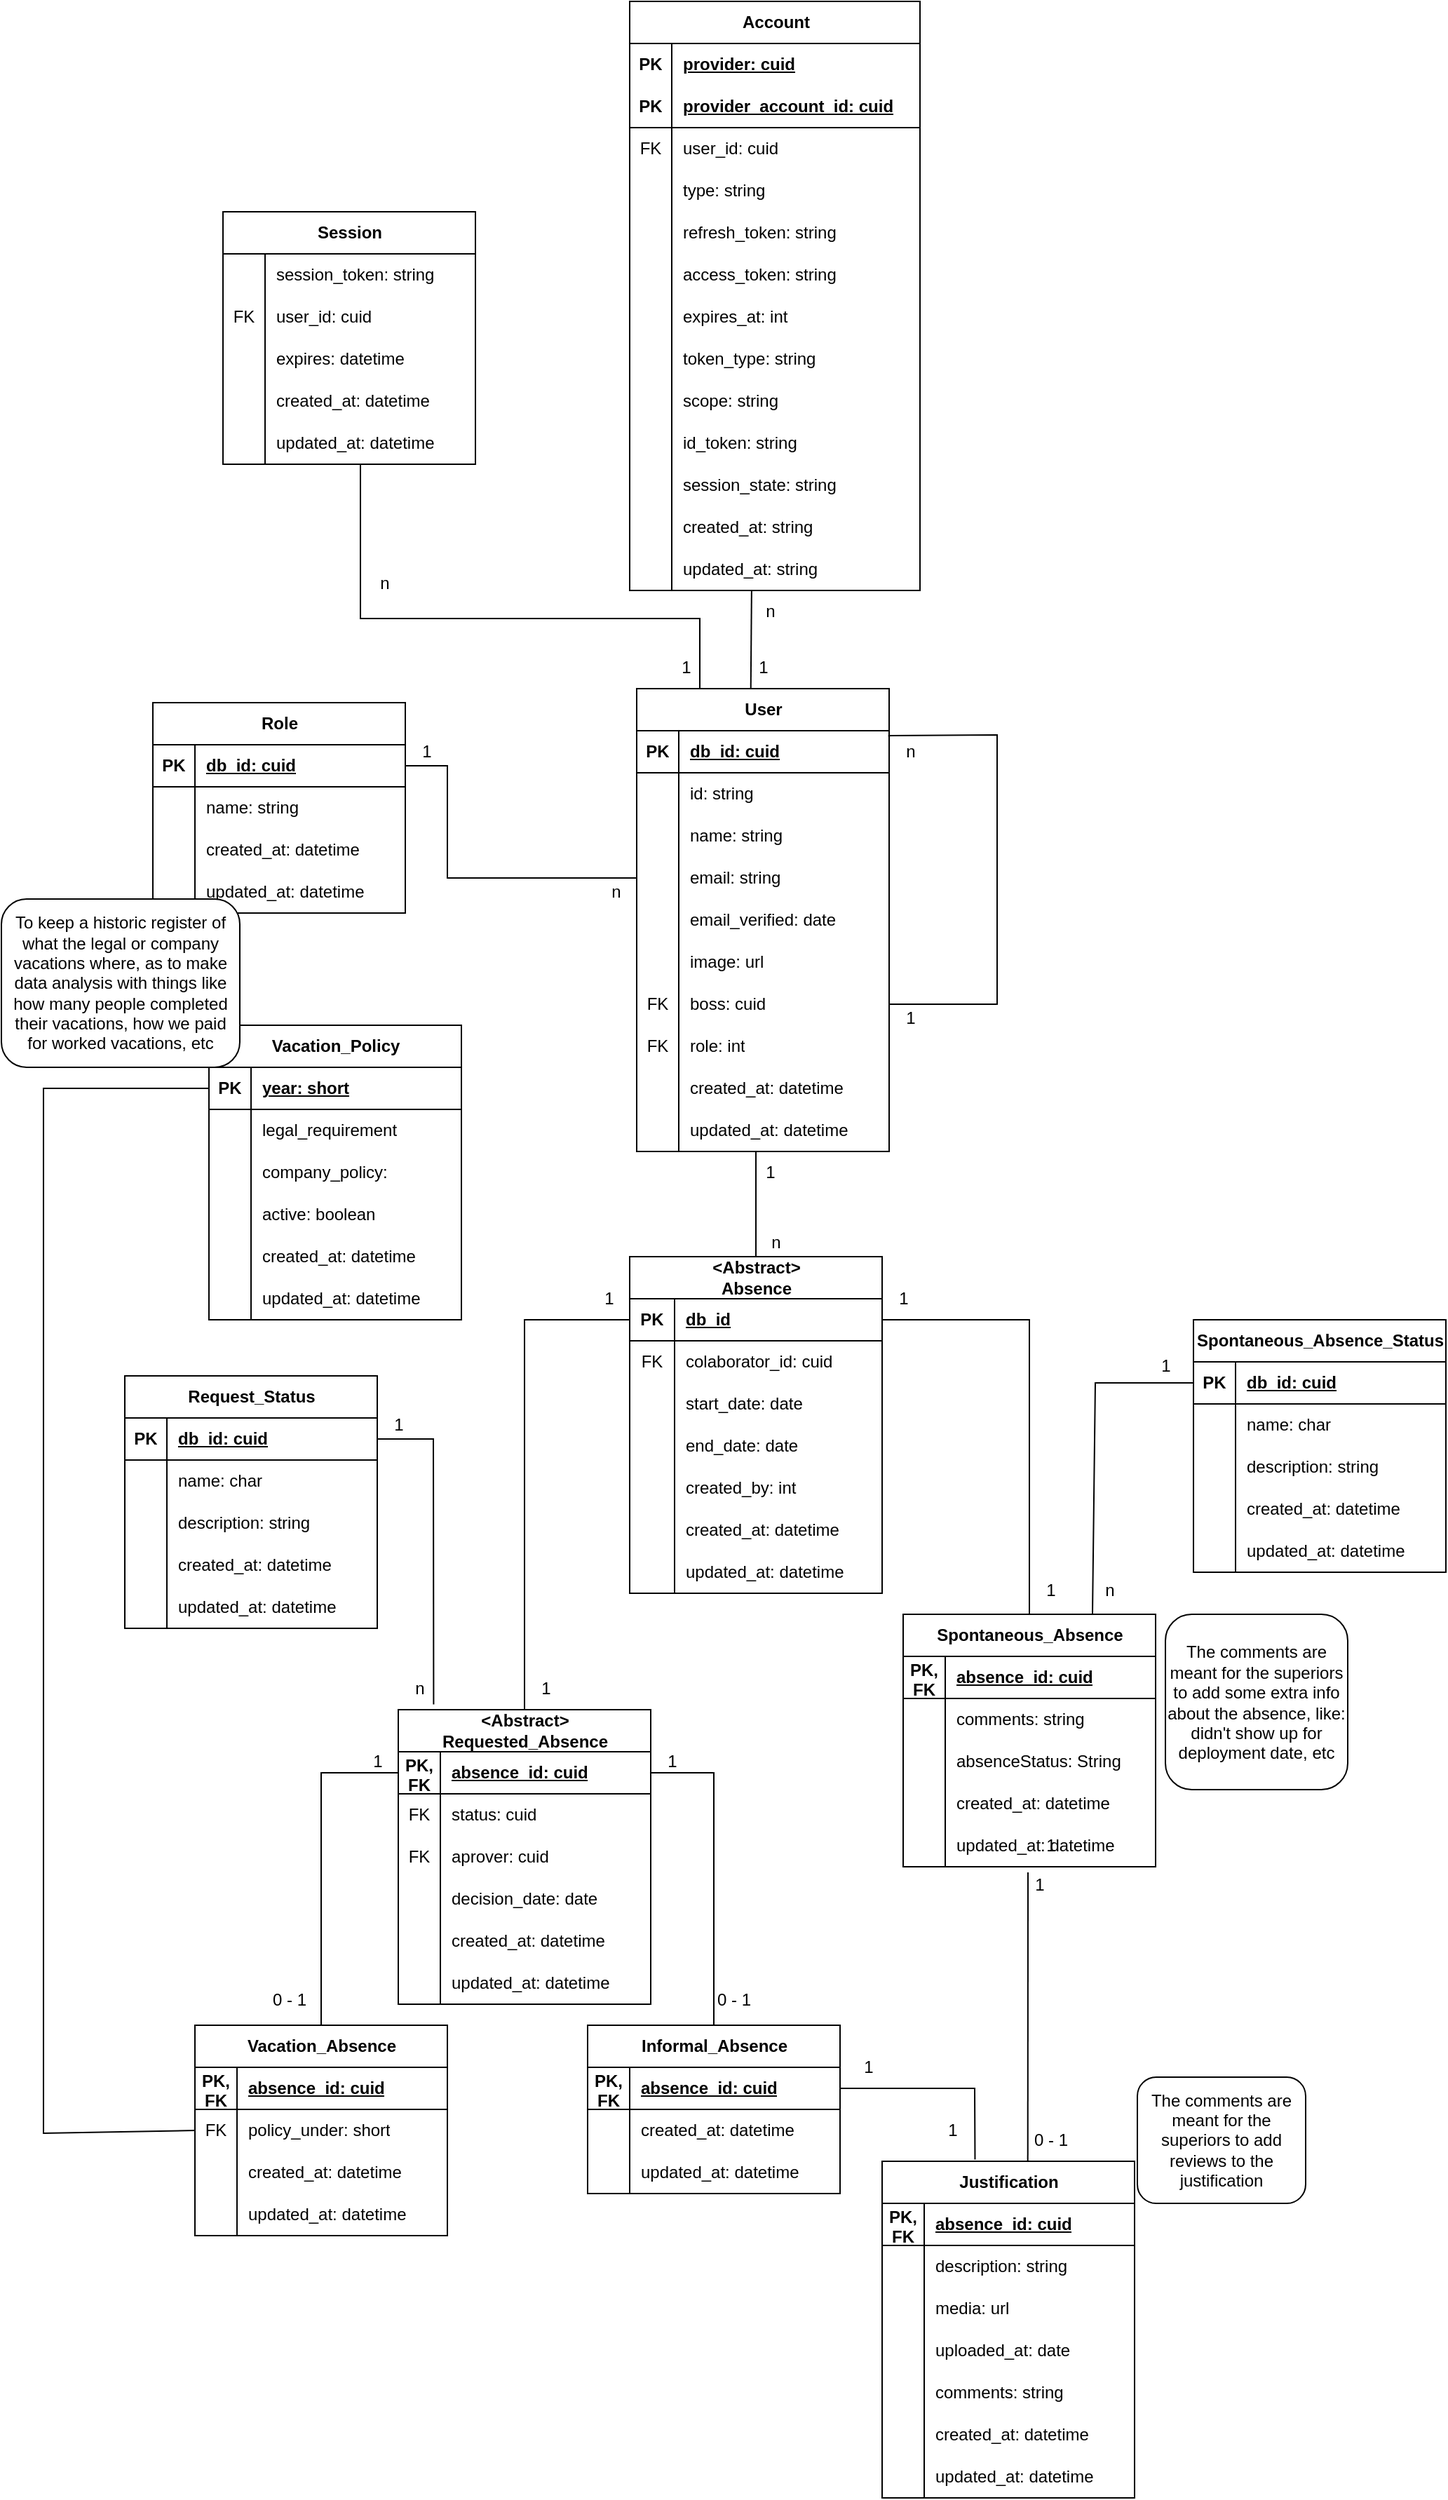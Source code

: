 <mxfile version="21.8.2" type="device">
  <diagram name="Page-1" id="vSKWJVlj8AXmv-8-6NyU">
    <mxGraphModel dx="850" dy="494" grid="1" gridSize="10" guides="1" tooltips="1" connect="1" arrows="1" fold="1" page="1" pageScale="1" pageWidth="850" pageHeight="1100" math="0" shadow="0">
      <root>
        <mxCell id="0" />
        <mxCell id="1" parent="0" />
        <mxCell id="-Ddkyg-j7JmmCkMKxOH0-1" value="User" style="shape=table;startSize=30;container=1;collapsible=1;childLayout=tableLayout;fixedRows=1;rowLines=0;fontStyle=1;align=center;resizeLast=1;html=1;" parent="1" vertex="1">
          <mxGeometry x="813" y="650" width="180" height="330" as="geometry" />
        </mxCell>
        <mxCell id="-Ddkyg-j7JmmCkMKxOH0-2" value="" style="shape=tableRow;horizontal=0;startSize=0;swimlaneHead=0;swimlaneBody=0;fillColor=none;collapsible=0;dropTarget=0;points=[[0,0.5],[1,0.5]];portConstraint=eastwest;top=0;left=0;right=0;bottom=1;" parent="-Ddkyg-j7JmmCkMKxOH0-1" vertex="1">
          <mxGeometry y="30" width="180" height="30" as="geometry" />
        </mxCell>
        <mxCell id="-Ddkyg-j7JmmCkMKxOH0-3" value="PK" style="shape=partialRectangle;connectable=0;fillColor=none;top=0;left=0;bottom=0;right=0;fontStyle=1;overflow=hidden;whiteSpace=wrap;html=1;" parent="-Ddkyg-j7JmmCkMKxOH0-2" vertex="1">
          <mxGeometry width="30" height="30" as="geometry">
            <mxRectangle width="30" height="30" as="alternateBounds" />
          </mxGeometry>
        </mxCell>
        <mxCell id="-Ddkyg-j7JmmCkMKxOH0-4" value="db_id: cuid" style="shape=partialRectangle;connectable=0;fillColor=none;top=0;left=0;bottom=0;right=0;align=left;spacingLeft=6;fontStyle=5;overflow=hidden;whiteSpace=wrap;html=1;" parent="-Ddkyg-j7JmmCkMKxOH0-2" vertex="1">
          <mxGeometry x="30" width="150" height="30" as="geometry">
            <mxRectangle width="150" height="30" as="alternateBounds" />
          </mxGeometry>
        </mxCell>
        <mxCell id="-Ddkyg-j7JmmCkMKxOH0-5" value="" style="shape=tableRow;horizontal=0;startSize=0;swimlaneHead=0;swimlaneBody=0;fillColor=none;collapsible=0;dropTarget=0;points=[[0,0.5],[1,0.5]];portConstraint=eastwest;top=0;left=0;right=0;bottom=0;" parent="-Ddkyg-j7JmmCkMKxOH0-1" vertex="1">
          <mxGeometry y="60" width="180" height="30" as="geometry" />
        </mxCell>
        <mxCell id="-Ddkyg-j7JmmCkMKxOH0-6" value="" style="shape=partialRectangle;connectable=0;fillColor=none;top=0;left=0;bottom=0;right=0;editable=1;overflow=hidden;whiteSpace=wrap;html=1;" parent="-Ddkyg-j7JmmCkMKxOH0-5" vertex="1">
          <mxGeometry width="30" height="30" as="geometry">
            <mxRectangle width="30" height="30" as="alternateBounds" />
          </mxGeometry>
        </mxCell>
        <mxCell id="-Ddkyg-j7JmmCkMKxOH0-7" value="id: string" style="shape=partialRectangle;connectable=0;fillColor=none;top=0;left=0;bottom=0;right=0;align=left;spacingLeft=6;overflow=hidden;whiteSpace=wrap;html=1;" parent="-Ddkyg-j7JmmCkMKxOH0-5" vertex="1">
          <mxGeometry x="30" width="150" height="30" as="geometry">
            <mxRectangle width="150" height="30" as="alternateBounds" />
          </mxGeometry>
        </mxCell>
        <mxCell id="-Ddkyg-j7JmmCkMKxOH0-8" value="" style="shape=tableRow;horizontal=0;startSize=0;swimlaneHead=0;swimlaneBody=0;fillColor=none;collapsible=0;dropTarget=0;points=[[0,0.5],[1,0.5]];portConstraint=eastwest;top=0;left=0;right=0;bottom=0;" parent="-Ddkyg-j7JmmCkMKxOH0-1" vertex="1">
          <mxGeometry y="90" width="180" height="30" as="geometry" />
        </mxCell>
        <mxCell id="-Ddkyg-j7JmmCkMKxOH0-9" value="" style="shape=partialRectangle;connectable=0;fillColor=none;top=0;left=0;bottom=0;right=0;editable=1;overflow=hidden;whiteSpace=wrap;html=1;" parent="-Ddkyg-j7JmmCkMKxOH0-8" vertex="1">
          <mxGeometry width="30" height="30" as="geometry">
            <mxRectangle width="30" height="30" as="alternateBounds" />
          </mxGeometry>
        </mxCell>
        <mxCell id="-Ddkyg-j7JmmCkMKxOH0-10" value="name: string" style="shape=partialRectangle;connectable=0;fillColor=none;top=0;left=0;bottom=0;right=0;align=left;spacingLeft=6;overflow=hidden;whiteSpace=wrap;html=1;" parent="-Ddkyg-j7JmmCkMKxOH0-8" vertex="1">
          <mxGeometry x="30" width="150" height="30" as="geometry">
            <mxRectangle width="150" height="30" as="alternateBounds" />
          </mxGeometry>
        </mxCell>
        <mxCell id="-Ddkyg-j7JmmCkMKxOH0-11" value="" style="shape=tableRow;horizontal=0;startSize=0;swimlaneHead=0;swimlaneBody=0;fillColor=none;collapsible=0;dropTarget=0;points=[[0,0.5],[1,0.5]];portConstraint=eastwest;top=0;left=0;right=0;bottom=0;" parent="-Ddkyg-j7JmmCkMKxOH0-1" vertex="1">
          <mxGeometry y="120" width="180" height="30" as="geometry" />
        </mxCell>
        <mxCell id="-Ddkyg-j7JmmCkMKxOH0-12" value="" style="shape=partialRectangle;connectable=0;fillColor=none;top=0;left=0;bottom=0;right=0;editable=1;overflow=hidden;whiteSpace=wrap;html=1;" parent="-Ddkyg-j7JmmCkMKxOH0-11" vertex="1">
          <mxGeometry width="30" height="30" as="geometry">
            <mxRectangle width="30" height="30" as="alternateBounds" />
          </mxGeometry>
        </mxCell>
        <mxCell id="-Ddkyg-j7JmmCkMKxOH0-13" value="email: string" style="shape=partialRectangle;connectable=0;fillColor=none;top=0;left=0;bottom=0;right=0;align=left;spacingLeft=6;overflow=hidden;whiteSpace=wrap;html=1;" parent="-Ddkyg-j7JmmCkMKxOH0-11" vertex="1">
          <mxGeometry x="30" width="150" height="30" as="geometry">
            <mxRectangle width="150" height="30" as="alternateBounds" />
          </mxGeometry>
        </mxCell>
        <mxCell id="-Ddkyg-j7JmmCkMKxOH0-393" value="" style="shape=tableRow;horizontal=0;startSize=0;swimlaneHead=0;swimlaneBody=0;fillColor=none;collapsible=0;dropTarget=0;points=[[0,0.5],[1,0.5]];portConstraint=eastwest;top=0;left=0;right=0;bottom=0;" parent="-Ddkyg-j7JmmCkMKxOH0-1" vertex="1">
          <mxGeometry y="150" width="180" height="30" as="geometry" />
        </mxCell>
        <mxCell id="-Ddkyg-j7JmmCkMKxOH0-394" value="" style="shape=partialRectangle;connectable=0;fillColor=none;top=0;left=0;bottom=0;right=0;editable=1;overflow=hidden;whiteSpace=wrap;html=1;" parent="-Ddkyg-j7JmmCkMKxOH0-393" vertex="1">
          <mxGeometry width="30" height="30" as="geometry">
            <mxRectangle width="30" height="30" as="alternateBounds" />
          </mxGeometry>
        </mxCell>
        <mxCell id="-Ddkyg-j7JmmCkMKxOH0-395" value="email_verified: date" style="shape=partialRectangle;connectable=0;fillColor=none;top=0;left=0;bottom=0;right=0;align=left;spacingLeft=6;overflow=hidden;whiteSpace=wrap;html=1;" parent="-Ddkyg-j7JmmCkMKxOH0-393" vertex="1">
          <mxGeometry x="30" width="150" height="30" as="geometry">
            <mxRectangle width="150" height="30" as="alternateBounds" />
          </mxGeometry>
        </mxCell>
        <mxCell id="-Ddkyg-j7JmmCkMKxOH0-396" value="" style="shape=tableRow;horizontal=0;startSize=0;swimlaneHead=0;swimlaneBody=0;fillColor=none;collapsible=0;dropTarget=0;points=[[0,0.5],[1,0.5]];portConstraint=eastwest;top=0;left=0;right=0;bottom=0;" parent="-Ddkyg-j7JmmCkMKxOH0-1" vertex="1">
          <mxGeometry y="180" width="180" height="30" as="geometry" />
        </mxCell>
        <mxCell id="-Ddkyg-j7JmmCkMKxOH0-397" value="" style="shape=partialRectangle;connectable=0;fillColor=none;top=0;left=0;bottom=0;right=0;editable=1;overflow=hidden;whiteSpace=wrap;html=1;" parent="-Ddkyg-j7JmmCkMKxOH0-396" vertex="1">
          <mxGeometry width="30" height="30" as="geometry">
            <mxRectangle width="30" height="30" as="alternateBounds" />
          </mxGeometry>
        </mxCell>
        <mxCell id="-Ddkyg-j7JmmCkMKxOH0-398" value="image: url" style="shape=partialRectangle;connectable=0;fillColor=none;top=0;left=0;bottom=0;right=0;align=left;spacingLeft=6;overflow=hidden;whiteSpace=wrap;html=1;" parent="-Ddkyg-j7JmmCkMKxOH0-396" vertex="1">
          <mxGeometry x="30" width="150" height="30" as="geometry">
            <mxRectangle width="150" height="30" as="alternateBounds" />
          </mxGeometry>
        </mxCell>
        <mxCell id="d4fwLcXh6C2RYTHxtNkZ-4" value="" style="shape=tableRow;horizontal=0;startSize=0;swimlaneHead=0;swimlaneBody=0;fillColor=none;collapsible=0;dropTarget=0;points=[[0,0.5],[1,0.5]];portConstraint=eastwest;top=0;left=0;right=0;bottom=0;" parent="-Ddkyg-j7JmmCkMKxOH0-1" vertex="1">
          <mxGeometry y="210" width="180" height="30" as="geometry" />
        </mxCell>
        <mxCell id="d4fwLcXh6C2RYTHxtNkZ-5" value="FK" style="shape=partialRectangle;connectable=0;fillColor=none;top=0;left=0;bottom=0;right=0;editable=1;overflow=hidden;whiteSpace=wrap;html=1;" parent="d4fwLcXh6C2RYTHxtNkZ-4" vertex="1">
          <mxGeometry width="30" height="30" as="geometry">
            <mxRectangle width="30" height="30" as="alternateBounds" />
          </mxGeometry>
        </mxCell>
        <mxCell id="d4fwLcXh6C2RYTHxtNkZ-6" value="boss: cuid" style="shape=partialRectangle;connectable=0;fillColor=none;top=0;left=0;bottom=0;right=0;align=left;spacingLeft=6;overflow=hidden;whiteSpace=wrap;html=1;" parent="d4fwLcXh6C2RYTHxtNkZ-4" vertex="1">
          <mxGeometry x="30" width="150" height="30" as="geometry">
            <mxRectangle width="150" height="30" as="alternateBounds" />
          </mxGeometry>
        </mxCell>
        <mxCell id="-Ddkyg-j7JmmCkMKxOH0-399" value="" style="shape=tableRow;horizontal=0;startSize=0;swimlaneHead=0;swimlaneBody=0;fillColor=none;collapsible=0;dropTarget=0;points=[[0,0.5],[1,0.5]];portConstraint=eastwest;top=0;left=0;right=0;bottom=0;" parent="-Ddkyg-j7JmmCkMKxOH0-1" vertex="1">
          <mxGeometry y="240" width="180" height="30" as="geometry" />
        </mxCell>
        <mxCell id="-Ddkyg-j7JmmCkMKxOH0-400" value="FK" style="shape=partialRectangle;connectable=0;fillColor=none;top=0;left=0;bottom=0;right=0;editable=1;overflow=hidden;whiteSpace=wrap;html=1;" parent="-Ddkyg-j7JmmCkMKxOH0-399" vertex="1">
          <mxGeometry width="30" height="30" as="geometry">
            <mxRectangle width="30" height="30" as="alternateBounds" />
          </mxGeometry>
        </mxCell>
        <mxCell id="-Ddkyg-j7JmmCkMKxOH0-401" value="role: int" style="shape=partialRectangle;connectable=0;fillColor=none;top=0;left=0;bottom=0;right=0;align=left;spacingLeft=6;overflow=hidden;whiteSpace=wrap;html=1;" parent="-Ddkyg-j7JmmCkMKxOH0-399" vertex="1">
          <mxGeometry x="30" width="150" height="30" as="geometry">
            <mxRectangle width="150" height="30" as="alternateBounds" />
          </mxGeometry>
        </mxCell>
        <mxCell id="d4fwLcXh6C2RYTHxtNkZ-94" value="" style="shape=tableRow;horizontal=0;startSize=0;swimlaneHead=0;swimlaneBody=0;fillColor=none;collapsible=0;dropTarget=0;points=[[0,0.5],[1,0.5]];portConstraint=eastwest;top=0;left=0;right=0;bottom=0;" parent="-Ddkyg-j7JmmCkMKxOH0-1" vertex="1">
          <mxGeometry y="270" width="180" height="30" as="geometry" />
        </mxCell>
        <mxCell id="d4fwLcXh6C2RYTHxtNkZ-95" value="" style="shape=partialRectangle;connectable=0;fillColor=none;top=0;left=0;bottom=0;right=0;editable=1;overflow=hidden;whiteSpace=wrap;html=1;" parent="d4fwLcXh6C2RYTHxtNkZ-94" vertex="1">
          <mxGeometry width="30" height="30" as="geometry">
            <mxRectangle width="30" height="30" as="alternateBounds" />
          </mxGeometry>
        </mxCell>
        <mxCell id="d4fwLcXh6C2RYTHxtNkZ-96" value="created_at: datetime" style="shape=partialRectangle;connectable=0;fillColor=none;top=0;left=0;bottom=0;right=0;align=left;spacingLeft=6;overflow=hidden;whiteSpace=wrap;html=1;" parent="d4fwLcXh6C2RYTHxtNkZ-94" vertex="1">
          <mxGeometry x="30" width="150" height="30" as="geometry">
            <mxRectangle width="150" height="30" as="alternateBounds" />
          </mxGeometry>
        </mxCell>
        <mxCell id="d4fwLcXh6C2RYTHxtNkZ-97" value="" style="shape=tableRow;horizontal=0;startSize=0;swimlaneHead=0;swimlaneBody=0;fillColor=none;collapsible=0;dropTarget=0;points=[[0,0.5],[1,0.5]];portConstraint=eastwest;top=0;left=0;right=0;bottom=0;" parent="-Ddkyg-j7JmmCkMKxOH0-1" vertex="1">
          <mxGeometry y="300" width="180" height="30" as="geometry" />
        </mxCell>
        <mxCell id="d4fwLcXh6C2RYTHxtNkZ-98" value="" style="shape=partialRectangle;connectable=0;fillColor=none;top=0;left=0;bottom=0;right=0;editable=1;overflow=hidden;whiteSpace=wrap;html=1;" parent="d4fwLcXh6C2RYTHxtNkZ-97" vertex="1">
          <mxGeometry width="30" height="30" as="geometry">
            <mxRectangle width="30" height="30" as="alternateBounds" />
          </mxGeometry>
        </mxCell>
        <mxCell id="d4fwLcXh6C2RYTHxtNkZ-99" value="updated_at: datetime" style="shape=partialRectangle;connectable=0;fillColor=none;top=0;left=0;bottom=0;right=0;align=left;spacingLeft=6;overflow=hidden;whiteSpace=wrap;html=1;" parent="d4fwLcXh6C2RYTHxtNkZ-97" vertex="1">
          <mxGeometry x="30" width="150" height="30" as="geometry">
            <mxRectangle width="150" height="30" as="alternateBounds" />
          </mxGeometry>
        </mxCell>
        <mxCell id="-Ddkyg-j7JmmCkMKxOH0-14" value="Account" style="shape=table;startSize=30;container=1;collapsible=1;childLayout=tableLayout;fixedRows=1;rowLines=0;fontStyle=1;align=center;resizeLast=1;html=1;" parent="1" vertex="1">
          <mxGeometry x="808" y="160" width="207" height="420" as="geometry" />
        </mxCell>
        <mxCell id="d4fwLcXh6C2RYTHxtNkZ-46" value="" style="shape=tableRow;horizontal=0;startSize=0;swimlaneHead=0;swimlaneBody=0;fillColor=none;collapsible=0;dropTarget=0;points=[[0,0.5],[1,0.5]];portConstraint=eastwest;top=0;left=0;right=0;bottom=0;" parent="-Ddkyg-j7JmmCkMKxOH0-14" vertex="1">
          <mxGeometry y="30" width="207" height="30" as="geometry" />
        </mxCell>
        <mxCell id="d4fwLcXh6C2RYTHxtNkZ-47" value="PK" style="shape=partialRectangle;connectable=0;fillColor=none;top=0;left=0;bottom=0;right=0;fontStyle=1;overflow=hidden;whiteSpace=wrap;html=1;" parent="d4fwLcXh6C2RYTHxtNkZ-46" vertex="1">
          <mxGeometry width="30" height="30" as="geometry">
            <mxRectangle width="30" height="30" as="alternateBounds" />
          </mxGeometry>
        </mxCell>
        <mxCell id="d4fwLcXh6C2RYTHxtNkZ-48" value="provider: cuid" style="shape=partialRectangle;connectable=0;fillColor=none;top=0;left=0;bottom=0;right=0;align=left;spacingLeft=6;fontStyle=5;overflow=hidden;whiteSpace=wrap;html=1;" parent="d4fwLcXh6C2RYTHxtNkZ-46" vertex="1">
          <mxGeometry x="30" width="177" height="30" as="geometry">
            <mxRectangle width="177" height="30" as="alternateBounds" />
          </mxGeometry>
        </mxCell>
        <mxCell id="-Ddkyg-j7JmmCkMKxOH0-15" value="" style="shape=tableRow;horizontal=0;startSize=0;swimlaneHead=0;swimlaneBody=0;fillColor=none;collapsible=0;dropTarget=0;points=[[0,0.5],[1,0.5]];portConstraint=eastwest;top=0;left=0;right=0;bottom=1;" parent="-Ddkyg-j7JmmCkMKxOH0-14" vertex="1">
          <mxGeometry y="60" width="207" height="30" as="geometry" />
        </mxCell>
        <mxCell id="-Ddkyg-j7JmmCkMKxOH0-16" value="PK" style="shape=partialRectangle;connectable=0;fillColor=none;top=0;left=0;bottom=0;right=0;fontStyle=1;overflow=hidden;whiteSpace=wrap;html=1;" parent="-Ddkyg-j7JmmCkMKxOH0-15" vertex="1">
          <mxGeometry width="30" height="30" as="geometry">
            <mxRectangle width="30" height="30" as="alternateBounds" />
          </mxGeometry>
        </mxCell>
        <mxCell id="-Ddkyg-j7JmmCkMKxOH0-17" value="provider_account_id: cuid" style="shape=partialRectangle;connectable=0;fillColor=none;top=0;left=0;bottom=0;right=0;align=left;spacingLeft=6;fontStyle=5;overflow=hidden;whiteSpace=wrap;html=1;" parent="-Ddkyg-j7JmmCkMKxOH0-15" vertex="1">
          <mxGeometry x="30" width="177" height="30" as="geometry">
            <mxRectangle width="177" height="30" as="alternateBounds" />
          </mxGeometry>
        </mxCell>
        <mxCell id="-Ddkyg-j7JmmCkMKxOH0-18" value="" style="shape=tableRow;horizontal=0;startSize=0;swimlaneHead=0;swimlaneBody=0;fillColor=none;collapsible=0;dropTarget=0;points=[[0,0.5],[1,0.5]];portConstraint=eastwest;top=0;left=0;right=0;bottom=0;" parent="-Ddkyg-j7JmmCkMKxOH0-14" vertex="1">
          <mxGeometry y="90" width="207" height="30" as="geometry" />
        </mxCell>
        <mxCell id="-Ddkyg-j7JmmCkMKxOH0-19" value="FK" style="shape=partialRectangle;connectable=0;fillColor=none;top=0;left=0;bottom=0;right=0;editable=1;overflow=hidden;whiteSpace=wrap;html=1;" parent="-Ddkyg-j7JmmCkMKxOH0-18" vertex="1">
          <mxGeometry width="30" height="30" as="geometry">
            <mxRectangle width="30" height="30" as="alternateBounds" />
          </mxGeometry>
        </mxCell>
        <mxCell id="-Ddkyg-j7JmmCkMKxOH0-20" value="user_id: cuid" style="shape=partialRectangle;connectable=0;fillColor=none;top=0;left=0;bottom=0;right=0;align=left;spacingLeft=6;overflow=hidden;whiteSpace=wrap;html=1;" parent="-Ddkyg-j7JmmCkMKxOH0-18" vertex="1">
          <mxGeometry x="30" width="177" height="30" as="geometry">
            <mxRectangle width="177" height="30" as="alternateBounds" />
          </mxGeometry>
        </mxCell>
        <mxCell id="-Ddkyg-j7JmmCkMKxOH0-21" value="" style="shape=tableRow;horizontal=0;startSize=0;swimlaneHead=0;swimlaneBody=0;fillColor=none;collapsible=0;dropTarget=0;points=[[0,0.5],[1,0.5]];portConstraint=eastwest;top=0;left=0;right=0;bottom=0;" parent="-Ddkyg-j7JmmCkMKxOH0-14" vertex="1">
          <mxGeometry y="120" width="207" height="30" as="geometry" />
        </mxCell>
        <mxCell id="-Ddkyg-j7JmmCkMKxOH0-22" value="" style="shape=partialRectangle;connectable=0;fillColor=none;top=0;left=0;bottom=0;right=0;editable=1;overflow=hidden;whiteSpace=wrap;html=1;" parent="-Ddkyg-j7JmmCkMKxOH0-21" vertex="1">
          <mxGeometry width="30" height="30" as="geometry">
            <mxRectangle width="30" height="30" as="alternateBounds" />
          </mxGeometry>
        </mxCell>
        <mxCell id="-Ddkyg-j7JmmCkMKxOH0-23" value="type: string" style="shape=partialRectangle;connectable=0;fillColor=none;top=0;left=0;bottom=0;right=0;align=left;spacingLeft=6;overflow=hidden;whiteSpace=wrap;html=1;" parent="-Ddkyg-j7JmmCkMKxOH0-21" vertex="1">
          <mxGeometry x="30" width="177" height="30" as="geometry">
            <mxRectangle width="177" height="30" as="alternateBounds" />
          </mxGeometry>
        </mxCell>
        <mxCell id="-Ddkyg-j7JmmCkMKxOH0-24" value="" style="shape=tableRow;horizontal=0;startSize=0;swimlaneHead=0;swimlaneBody=0;fillColor=none;collapsible=0;dropTarget=0;points=[[0,0.5],[1,0.5]];portConstraint=eastwest;top=0;left=0;right=0;bottom=0;" parent="-Ddkyg-j7JmmCkMKxOH0-14" vertex="1">
          <mxGeometry y="150" width="207" height="30" as="geometry" />
        </mxCell>
        <mxCell id="-Ddkyg-j7JmmCkMKxOH0-25" value="" style="shape=partialRectangle;connectable=0;fillColor=none;top=0;left=0;bottom=0;right=0;editable=1;overflow=hidden;whiteSpace=wrap;html=1;" parent="-Ddkyg-j7JmmCkMKxOH0-24" vertex="1">
          <mxGeometry width="30" height="30" as="geometry">
            <mxRectangle width="30" height="30" as="alternateBounds" />
          </mxGeometry>
        </mxCell>
        <mxCell id="-Ddkyg-j7JmmCkMKxOH0-26" value="refresh_token: string" style="shape=partialRectangle;connectable=0;fillColor=none;top=0;left=0;bottom=0;right=0;align=left;spacingLeft=6;overflow=hidden;whiteSpace=wrap;html=1;" parent="-Ddkyg-j7JmmCkMKxOH0-24" vertex="1">
          <mxGeometry x="30" width="177" height="30" as="geometry">
            <mxRectangle width="177" height="30" as="alternateBounds" />
          </mxGeometry>
        </mxCell>
        <mxCell id="d4fwLcXh6C2RYTHxtNkZ-49" value="" style="shape=tableRow;horizontal=0;startSize=0;swimlaneHead=0;swimlaneBody=0;fillColor=none;collapsible=0;dropTarget=0;points=[[0,0.5],[1,0.5]];portConstraint=eastwest;top=0;left=0;right=0;bottom=0;" parent="-Ddkyg-j7JmmCkMKxOH0-14" vertex="1">
          <mxGeometry y="180" width="207" height="30" as="geometry" />
        </mxCell>
        <mxCell id="d4fwLcXh6C2RYTHxtNkZ-50" value="" style="shape=partialRectangle;connectable=0;fillColor=none;top=0;left=0;bottom=0;right=0;editable=1;overflow=hidden;whiteSpace=wrap;html=1;" parent="d4fwLcXh6C2RYTHxtNkZ-49" vertex="1">
          <mxGeometry width="30" height="30" as="geometry">
            <mxRectangle width="30" height="30" as="alternateBounds" />
          </mxGeometry>
        </mxCell>
        <mxCell id="d4fwLcXh6C2RYTHxtNkZ-51" value="access_token: string" style="shape=partialRectangle;connectable=0;fillColor=none;top=0;left=0;bottom=0;right=0;align=left;spacingLeft=6;overflow=hidden;whiteSpace=wrap;html=1;" parent="d4fwLcXh6C2RYTHxtNkZ-49" vertex="1">
          <mxGeometry x="30" width="177" height="30" as="geometry">
            <mxRectangle width="177" height="30" as="alternateBounds" />
          </mxGeometry>
        </mxCell>
        <mxCell id="d4fwLcXh6C2RYTHxtNkZ-52" value="" style="shape=tableRow;horizontal=0;startSize=0;swimlaneHead=0;swimlaneBody=0;fillColor=none;collapsible=0;dropTarget=0;points=[[0,0.5],[1,0.5]];portConstraint=eastwest;top=0;left=0;right=0;bottom=0;" parent="-Ddkyg-j7JmmCkMKxOH0-14" vertex="1">
          <mxGeometry y="210" width="207" height="30" as="geometry" />
        </mxCell>
        <mxCell id="d4fwLcXh6C2RYTHxtNkZ-53" value="" style="shape=partialRectangle;connectable=0;fillColor=none;top=0;left=0;bottom=0;right=0;editable=1;overflow=hidden;whiteSpace=wrap;html=1;" parent="d4fwLcXh6C2RYTHxtNkZ-52" vertex="1">
          <mxGeometry width="30" height="30" as="geometry">
            <mxRectangle width="30" height="30" as="alternateBounds" />
          </mxGeometry>
        </mxCell>
        <mxCell id="d4fwLcXh6C2RYTHxtNkZ-54" value="expires_at: int" style="shape=partialRectangle;connectable=0;fillColor=none;top=0;left=0;bottom=0;right=0;align=left;spacingLeft=6;overflow=hidden;whiteSpace=wrap;html=1;" parent="d4fwLcXh6C2RYTHxtNkZ-52" vertex="1">
          <mxGeometry x="30" width="177" height="30" as="geometry">
            <mxRectangle width="177" height="30" as="alternateBounds" />
          </mxGeometry>
        </mxCell>
        <mxCell id="d4fwLcXh6C2RYTHxtNkZ-55" value="" style="shape=tableRow;horizontal=0;startSize=0;swimlaneHead=0;swimlaneBody=0;fillColor=none;collapsible=0;dropTarget=0;points=[[0,0.5],[1,0.5]];portConstraint=eastwest;top=0;left=0;right=0;bottom=0;" parent="-Ddkyg-j7JmmCkMKxOH0-14" vertex="1">
          <mxGeometry y="240" width="207" height="30" as="geometry" />
        </mxCell>
        <mxCell id="d4fwLcXh6C2RYTHxtNkZ-56" value="" style="shape=partialRectangle;connectable=0;fillColor=none;top=0;left=0;bottom=0;right=0;editable=1;overflow=hidden;whiteSpace=wrap;html=1;" parent="d4fwLcXh6C2RYTHxtNkZ-55" vertex="1">
          <mxGeometry width="30" height="30" as="geometry">
            <mxRectangle width="30" height="30" as="alternateBounds" />
          </mxGeometry>
        </mxCell>
        <mxCell id="d4fwLcXh6C2RYTHxtNkZ-57" value="token_type: string" style="shape=partialRectangle;connectable=0;fillColor=none;top=0;left=0;bottom=0;right=0;align=left;spacingLeft=6;overflow=hidden;whiteSpace=wrap;html=1;" parent="d4fwLcXh6C2RYTHxtNkZ-55" vertex="1">
          <mxGeometry x="30" width="177" height="30" as="geometry">
            <mxRectangle width="177" height="30" as="alternateBounds" />
          </mxGeometry>
        </mxCell>
        <mxCell id="d4fwLcXh6C2RYTHxtNkZ-58" value="" style="shape=tableRow;horizontal=0;startSize=0;swimlaneHead=0;swimlaneBody=0;fillColor=none;collapsible=0;dropTarget=0;points=[[0,0.5],[1,0.5]];portConstraint=eastwest;top=0;left=0;right=0;bottom=0;" parent="-Ddkyg-j7JmmCkMKxOH0-14" vertex="1">
          <mxGeometry y="270" width="207" height="30" as="geometry" />
        </mxCell>
        <mxCell id="d4fwLcXh6C2RYTHxtNkZ-59" value="" style="shape=partialRectangle;connectable=0;fillColor=none;top=0;left=0;bottom=0;right=0;editable=1;overflow=hidden;whiteSpace=wrap;html=1;" parent="d4fwLcXh6C2RYTHxtNkZ-58" vertex="1">
          <mxGeometry width="30" height="30" as="geometry">
            <mxRectangle width="30" height="30" as="alternateBounds" />
          </mxGeometry>
        </mxCell>
        <mxCell id="d4fwLcXh6C2RYTHxtNkZ-60" value="scope: string" style="shape=partialRectangle;connectable=0;fillColor=none;top=0;left=0;bottom=0;right=0;align=left;spacingLeft=6;overflow=hidden;whiteSpace=wrap;html=1;" parent="d4fwLcXh6C2RYTHxtNkZ-58" vertex="1">
          <mxGeometry x="30" width="177" height="30" as="geometry">
            <mxRectangle width="177" height="30" as="alternateBounds" />
          </mxGeometry>
        </mxCell>
        <mxCell id="d4fwLcXh6C2RYTHxtNkZ-61" value="" style="shape=tableRow;horizontal=0;startSize=0;swimlaneHead=0;swimlaneBody=0;fillColor=none;collapsible=0;dropTarget=0;points=[[0,0.5],[1,0.5]];portConstraint=eastwest;top=0;left=0;right=0;bottom=0;" parent="-Ddkyg-j7JmmCkMKxOH0-14" vertex="1">
          <mxGeometry y="300" width="207" height="30" as="geometry" />
        </mxCell>
        <mxCell id="d4fwLcXh6C2RYTHxtNkZ-62" value="" style="shape=partialRectangle;connectable=0;fillColor=none;top=0;left=0;bottom=0;right=0;editable=1;overflow=hidden;whiteSpace=wrap;html=1;" parent="d4fwLcXh6C2RYTHxtNkZ-61" vertex="1">
          <mxGeometry width="30" height="30" as="geometry">
            <mxRectangle width="30" height="30" as="alternateBounds" />
          </mxGeometry>
        </mxCell>
        <mxCell id="d4fwLcXh6C2RYTHxtNkZ-63" value="id_token: string" style="shape=partialRectangle;connectable=0;fillColor=none;top=0;left=0;bottom=0;right=0;align=left;spacingLeft=6;overflow=hidden;whiteSpace=wrap;html=1;" parent="d4fwLcXh6C2RYTHxtNkZ-61" vertex="1">
          <mxGeometry x="30" width="177" height="30" as="geometry">
            <mxRectangle width="177" height="30" as="alternateBounds" />
          </mxGeometry>
        </mxCell>
        <mxCell id="d4fwLcXh6C2RYTHxtNkZ-64" value="" style="shape=tableRow;horizontal=0;startSize=0;swimlaneHead=0;swimlaneBody=0;fillColor=none;collapsible=0;dropTarget=0;points=[[0,0.5],[1,0.5]];portConstraint=eastwest;top=0;left=0;right=0;bottom=0;" parent="-Ddkyg-j7JmmCkMKxOH0-14" vertex="1">
          <mxGeometry y="330" width="207" height="30" as="geometry" />
        </mxCell>
        <mxCell id="d4fwLcXh6C2RYTHxtNkZ-65" value="" style="shape=partialRectangle;connectable=0;fillColor=none;top=0;left=0;bottom=0;right=0;editable=1;overflow=hidden;whiteSpace=wrap;html=1;" parent="d4fwLcXh6C2RYTHxtNkZ-64" vertex="1">
          <mxGeometry width="30" height="30" as="geometry">
            <mxRectangle width="30" height="30" as="alternateBounds" />
          </mxGeometry>
        </mxCell>
        <mxCell id="d4fwLcXh6C2RYTHxtNkZ-66" value="session_state: string" style="shape=partialRectangle;connectable=0;fillColor=none;top=0;left=0;bottom=0;right=0;align=left;spacingLeft=6;overflow=hidden;whiteSpace=wrap;html=1;" parent="d4fwLcXh6C2RYTHxtNkZ-64" vertex="1">
          <mxGeometry x="30" width="177" height="30" as="geometry">
            <mxRectangle width="177" height="30" as="alternateBounds" />
          </mxGeometry>
        </mxCell>
        <mxCell id="d4fwLcXh6C2RYTHxtNkZ-67" value="" style="shape=tableRow;horizontal=0;startSize=0;swimlaneHead=0;swimlaneBody=0;fillColor=none;collapsible=0;dropTarget=0;points=[[0,0.5],[1,0.5]];portConstraint=eastwest;top=0;left=0;right=0;bottom=0;" parent="-Ddkyg-j7JmmCkMKxOH0-14" vertex="1">
          <mxGeometry y="360" width="207" height="30" as="geometry" />
        </mxCell>
        <mxCell id="d4fwLcXh6C2RYTHxtNkZ-68" value="" style="shape=partialRectangle;connectable=0;fillColor=none;top=0;left=0;bottom=0;right=0;editable=1;overflow=hidden;whiteSpace=wrap;html=1;" parent="d4fwLcXh6C2RYTHxtNkZ-67" vertex="1">
          <mxGeometry width="30" height="30" as="geometry">
            <mxRectangle width="30" height="30" as="alternateBounds" />
          </mxGeometry>
        </mxCell>
        <mxCell id="d4fwLcXh6C2RYTHxtNkZ-69" value="created_at: string" style="shape=partialRectangle;connectable=0;fillColor=none;top=0;left=0;bottom=0;right=0;align=left;spacingLeft=6;overflow=hidden;whiteSpace=wrap;html=1;" parent="d4fwLcXh6C2RYTHxtNkZ-67" vertex="1">
          <mxGeometry x="30" width="177" height="30" as="geometry">
            <mxRectangle width="177" height="30" as="alternateBounds" />
          </mxGeometry>
        </mxCell>
        <mxCell id="d4fwLcXh6C2RYTHxtNkZ-70" value="" style="shape=tableRow;horizontal=0;startSize=0;swimlaneHead=0;swimlaneBody=0;fillColor=none;collapsible=0;dropTarget=0;points=[[0,0.5],[1,0.5]];portConstraint=eastwest;top=0;left=0;right=0;bottom=0;" parent="-Ddkyg-j7JmmCkMKxOH0-14" vertex="1">
          <mxGeometry y="390" width="207" height="30" as="geometry" />
        </mxCell>
        <mxCell id="d4fwLcXh6C2RYTHxtNkZ-71" value="" style="shape=partialRectangle;connectable=0;fillColor=none;top=0;left=0;bottom=0;right=0;editable=1;overflow=hidden;whiteSpace=wrap;html=1;" parent="d4fwLcXh6C2RYTHxtNkZ-70" vertex="1">
          <mxGeometry width="30" height="30" as="geometry">
            <mxRectangle width="30" height="30" as="alternateBounds" />
          </mxGeometry>
        </mxCell>
        <mxCell id="d4fwLcXh6C2RYTHxtNkZ-72" value="updated_at: string" style="shape=partialRectangle;connectable=0;fillColor=none;top=0;left=0;bottom=0;right=0;align=left;spacingLeft=6;overflow=hidden;whiteSpace=wrap;html=1;" parent="d4fwLcXh6C2RYTHxtNkZ-70" vertex="1">
          <mxGeometry x="30" width="177" height="30" as="geometry">
            <mxRectangle width="177" height="30" as="alternateBounds" />
          </mxGeometry>
        </mxCell>
        <mxCell id="-Ddkyg-j7JmmCkMKxOH0-27" value="Session" style="shape=table;startSize=30;container=1;collapsible=1;childLayout=tableLayout;fixedRows=1;rowLines=0;fontStyle=1;align=center;resizeLast=1;html=1;" parent="1" vertex="1">
          <mxGeometry x="518" y="310" width="180" height="180" as="geometry" />
        </mxCell>
        <mxCell id="-Ddkyg-j7JmmCkMKxOH0-31" value="" style="shape=tableRow;horizontal=0;startSize=0;swimlaneHead=0;swimlaneBody=0;fillColor=none;collapsible=0;dropTarget=0;points=[[0,0.5],[1,0.5]];portConstraint=eastwest;top=0;left=0;right=0;bottom=0;" parent="-Ddkyg-j7JmmCkMKxOH0-27" vertex="1">
          <mxGeometry y="30" width="180" height="30" as="geometry" />
        </mxCell>
        <mxCell id="-Ddkyg-j7JmmCkMKxOH0-32" value="" style="shape=partialRectangle;connectable=0;fillColor=none;top=0;left=0;bottom=0;right=0;editable=1;overflow=hidden;whiteSpace=wrap;html=1;" parent="-Ddkyg-j7JmmCkMKxOH0-31" vertex="1">
          <mxGeometry width="30" height="30" as="geometry">
            <mxRectangle width="30" height="30" as="alternateBounds" />
          </mxGeometry>
        </mxCell>
        <mxCell id="-Ddkyg-j7JmmCkMKxOH0-33" value="session_token: string" style="shape=partialRectangle;connectable=0;fillColor=none;top=0;left=0;bottom=0;right=0;align=left;spacingLeft=6;overflow=hidden;whiteSpace=wrap;html=1;" parent="-Ddkyg-j7JmmCkMKxOH0-31" vertex="1">
          <mxGeometry x="30" width="150" height="30" as="geometry">
            <mxRectangle width="150" height="30" as="alternateBounds" />
          </mxGeometry>
        </mxCell>
        <mxCell id="-Ddkyg-j7JmmCkMKxOH0-34" value="" style="shape=tableRow;horizontal=0;startSize=0;swimlaneHead=0;swimlaneBody=0;fillColor=none;collapsible=0;dropTarget=0;points=[[0,0.5],[1,0.5]];portConstraint=eastwest;top=0;left=0;right=0;bottom=0;" parent="-Ddkyg-j7JmmCkMKxOH0-27" vertex="1">
          <mxGeometry y="60" width="180" height="30" as="geometry" />
        </mxCell>
        <mxCell id="-Ddkyg-j7JmmCkMKxOH0-35" value="FK" style="shape=partialRectangle;connectable=0;fillColor=none;top=0;left=0;bottom=0;right=0;editable=1;overflow=hidden;whiteSpace=wrap;html=1;" parent="-Ddkyg-j7JmmCkMKxOH0-34" vertex="1">
          <mxGeometry width="30" height="30" as="geometry">
            <mxRectangle width="30" height="30" as="alternateBounds" />
          </mxGeometry>
        </mxCell>
        <mxCell id="-Ddkyg-j7JmmCkMKxOH0-36" value="user_id: cuid" style="shape=partialRectangle;connectable=0;fillColor=none;top=0;left=0;bottom=0;right=0;align=left;spacingLeft=6;overflow=hidden;whiteSpace=wrap;html=1;" parent="-Ddkyg-j7JmmCkMKxOH0-34" vertex="1">
          <mxGeometry x="30" width="150" height="30" as="geometry">
            <mxRectangle width="150" height="30" as="alternateBounds" />
          </mxGeometry>
        </mxCell>
        <mxCell id="-Ddkyg-j7JmmCkMKxOH0-37" value="" style="shape=tableRow;horizontal=0;startSize=0;swimlaneHead=0;swimlaneBody=0;fillColor=none;collapsible=0;dropTarget=0;points=[[0,0.5],[1,0.5]];portConstraint=eastwest;top=0;left=0;right=0;bottom=0;" parent="-Ddkyg-j7JmmCkMKxOH0-27" vertex="1">
          <mxGeometry y="90" width="180" height="30" as="geometry" />
        </mxCell>
        <mxCell id="-Ddkyg-j7JmmCkMKxOH0-38" value="" style="shape=partialRectangle;connectable=0;fillColor=none;top=0;left=0;bottom=0;right=0;editable=1;overflow=hidden;whiteSpace=wrap;html=1;" parent="-Ddkyg-j7JmmCkMKxOH0-37" vertex="1">
          <mxGeometry width="30" height="30" as="geometry">
            <mxRectangle width="30" height="30" as="alternateBounds" />
          </mxGeometry>
        </mxCell>
        <mxCell id="-Ddkyg-j7JmmCkMKxOH0-39" value="expires: datetime" style="shape=partialRectangle;connectable=0;fillColor=none;top=0;left=0;bottom=0;right=0;align=left;spacingLeft=6;overflow=hidden;whiteSpace=wrap;html=1;" parent="-Ddkyg-j7JmmCkMKxOH0-37" vertex="1">
          <mxGeometry x="30" width="150" height="30" as="geometry">
            <mxRectangle width="150" height="30" as="alternateBounds" />
          </mxGeometry>
        </mxCell>
        <mxCell id="d4fwLcXh6C2RYTHxtNkZ-74" value="" style="shape=tableRow;horizontal=0;startSize=0;swimlaneHead=0;swimlaneBody=0;fillColor=none;collapsible=0;dropTarget=0;points=[[0,0.5],[1,0.5]];portConstraint=eastwest;top=0;left=0;right=0;bottom=0;" parent="-Ddkyg-j7JmmCkMKxOH0-27" vertex="1">
          <mxGeometry y="120" width="180" height="30" as="geometry" />
        </mxCell>
        <mxCell id="d4fwLcXh6C2RYTHxtNkZ-75" value="" style="shape=partialRectangle;connectable=0;fillColor=none;top=0;left=0;bottom=0;right=0;editable=1;overflow=hidden;whiteSpace=wrap;html=1;" parent="d4fwLcXh6C2RYTHxtNkZ-74" vertex="1">
          <mxGeometry width="30" height="30" as="geometry">
            <mxRectangle width="30" height="30" as="alternateBounds" />
          </mxGeometry>
        </mxCell>
        <mxCell id="d4fwLcXh6C2RYTHxtNkZ-76" value="created_at: datetime" style="shape=partialRectangle;connectable=0;fillColor=none;top=0;left=0;bottom=0;right=0;align=left;spacingLeft=6;overflow=hidden;whiteSpace=wrap;html=1;" parent="d4fwLcXh6C2RYTHxtNkZ-74" vertex="1">
          <mxGeometry x="30" width="150" height="30" as="geometry">
            <mxRectangle width="150" height="30" as="alternateBounds" />
          </mxGeometry>
        </mxCell>
        <mxCell id="d4fwLcXh6C2RYTHxtNkZ-77" value="" style="shape=tableRow;horizontal=0;startSize=0;swimlaneHead=0;swimlaneBody=0;fillColor=none;collapsible=0;dropTarget=0;points=[[0,0.5],[1,0.5]];portConstraint=eastwest;top=0;left=0;right=0;bottom=0;" parent="-Ddkyg-j7JmmCkMKxOH0-27" vertex="1">
          <mxGeometry y="150" width="180" height="30" as="geometry" />
        </mxCell>
        <mxCell id="d4fwLcXh6C2RYTHxtNkZ-78" value="" style="shape=partialRectangle;connectable=0;fillColor=none;top=0;left=0;bottom=0;right=0;editable=1;overflow=hidden;whiteSpace=wrap;html=1;" parent="d4fwLcXh6C2RYTHxtNkZ-77" vertex="1">
          <mxGeometry width="30" height="30" as="geometry">
            <mxRectangle width="30" height="30" as="alternateBounds" />
          </mxGeometry>
        </mxCell>
        <mxCell id="d4fwLcXh6C2RYTHxtNkZ-79" value="updated_at: datetime" style="shape=partialRectangle;connectable=0;fillColor=none;top=0;left=0;bottom=0;right=0;align=left;spacingLeft=6;overflow=hidden;whiteSpace=wrap;html=1;" parent="d4fwLcXh6C2RYTHxtNkZ-77" vertex="1">
          <mxGeometry x="30" width="150" height="30" as="geometry">
            <mxRectangle width="150" height="30" as="alternateBounds" />
          </mxGeometry>
        </mxCell>
        <mxCell id="-Ddkyg-j7JmmCkMKxOH0-40" value="Role" style="shape=table;startSize=30;container=1;collapsible=1;childLayout=tableLayout;fixedRows=1;rowLines=0;fontStyle=1;align=center;resizeLast=1;html=1;" parent="1" vertex="1">
          <mxGeometry x="468" y="660" width="180" height="150" as="geometry" />
        </mxCell>
        <mxCell id="-Ddkyg-j7JmmCkMKxOH0-41" value="" style="shape=tableRow;horizontal=0;startSize=0;swimlaneHead=0;swimlaneBody=0;fillColor=none;collapsible=0;dropTarget=0;points=[[0,0.5],[1,0.5]];portConstraint=eastwest;top=0;left=0;right=0;bottom=1;" parent="-Ddkyg-j7JmmCkMKxOH0-40" vertex="1">
          <mxGeometry y="30" width="180" height="30" as="geometry" />
        </mxCell>
        <mxCell id="-Ddkyg-j7JmmCkMKxOH0-42" value="PK" style="shape=partialRectangle;connectable=0;fillColor=none;top=0;left=0;bottom=0;right=0;fontStyle=1;overflow=hidden;whiteSpace=wrap;html=1;" parent="-Ddkyg-j7JmmCkMKxOH0-41" vertex="1">
          <mxGeometry width="30.0" height="30" as="geometry">
            <mxRectangle width="30.0" height="30" as="alternateBounds" />
          </mxGeometry>
        </mxCell>
        <mxCell id="-Ddkyg-j7JmmCkMKxOH0-43" value="db_id: cuid" style="shape=partialRectangle;connectable=0;fillColor=none;top=0;left=0;bottom=0;right=0;align=left;spacingLeft=6;fontStyle=5;overflow=hidden;whiteSpace=wrap;html=1;" parent="-Ddkyg-j7JmmCkMKxOH0-41" vertex="1">
          <mxGeometry x="30.0" width="150.0" height="30" as="geometry">
            <mxRectangle width="150.0" height="30" as="alternateBounds" />
          </mxGeometry>
        </mxCell>
        <mxCell id="-Ddkyg-j7JmmCkMKxOH0-44" value="" style="shape=tableRow;horizontal=0;startSize=0;swimlaneHead=0;swimlaneBody=0;fillColor=none;collapsible=0;dropTarget=0;points=[[0,0.5],[1,0.5]];portConstraint=eastwest;top=0;left=0;right=0;bottom=0;" parent="-Ddkyg-j7JmmCkMKxOH0-40" vertex="1">
          <mxGeometry y="60" width="180" height="30" as="geometry" />
        </mxCell>
        <mxCell id="-Ddkyg-j7JmmCkMKxOH0-45" value="" style="shape=partialRectangle;connectable=0;fillColor=none;top=0;left=0;bottom=0;right=0;editable=1;overflow=hidden;whiteSpace=wrap;html=1;" parent="-Ddkyg-j7JmmCkMKxOH0-44" vertex="1">
          <mxGeometry width="30.0" height="30" as="geometry">
            <mxRectangle width="30.0" height="30" as="alternateBounds" />
          </mxGeometry>
        </mxCell>
        <mxCell id="-Ddkyg-j7JmmCkMKxOH0-46" value="name: string" style="shape=partialRectangle;connectable=0;fillColor=none;top=0;left=0;bottom=0;right=0;align=left;spacingLeft=6;overflow=hidden;whiteSpace=wrap;html=1;" parent="-Ddkyg-j7JmmCkMKxOH0-44" vertex="1">
          <mxGeometry x="30.0" width="150.0" height="30" as="geometry">
            <mxRectangle width="150.0" height="30" as="alternateBounds" />
          </mxGeometry>
        </mxCell>
        <mxCell id="d4fwLcXh6C2RYTHxtNkZ-88" value="" style="shape=tableRow;horizontal=0;startSize=0;swimlaneHead=0;swimlaneBody=0;fillColor=none;collapsible=0;dropTarget=0;points=[[0,0.5],[1,0.5]];portConstraint=eastwest;top=0;left=0;right=0;bottom=0;" parent="-Ddkyg-j7JmmCkMKxOH0-40" vertex="1">
          <mxGeometry y="90" width="180" height="30" as="geometry" />
        </mxCell>
        <mxCell id="d4fwLcXh6C2RYTHxtNkZ-89" value="" style="shape=partialRectangle;connectable=0;fillColor=none;top=0;left=0;bottom=0;right=0;editable=1;overflow=hidden;whiteSpace=wrap;html=1;" parent="d4fwLcXh6C2RYTHxtNkZ-88" vertex="1">
          <mxGeometry width="30.0" height="30" as="geometry">
            <mxRectangle width="30.0" height="30" as="alternateBounds" />
          </mxGeometry>
        </mxCell>
        <mxCell id="d4fwLcXh6C2RYTHxtNkZ-90" value="created_at: datetime" style="shape=partialRectangle;connectable=0;fillColor=none;top=0;left=0;bottom=0;right=0;align=left;spacingLeft=6;overflow=hidden;whiteSpace=wrap;html=1;" parent="d4fwLcXh6C2RYTHxtNkZ-88" vertex="1">
          <mxGeometry x="30.0" width="150.0" height="30" as="geometry">
            <mxRectangle width="150.0" height="30" as="alternateBounds" />
          </mxGeometry>
        </mxCell>
        <mxCell id="d4fwLcXh6C2RYTHxtNkZ-91" value="" style="shape=tableRow;horizontal=0;startSize=0;swimlaneHead=0;swimlaneBody=0;fillColor=none;collapsible=0;dropTarget=0;points=[[0,0.5],[1,0.5]];portConstraint=eastwest;top=0;left=0;right=0;bottom=0;" parent="-Ddkyg-j7JmmCkMKxOH0-40" vertex="1">
          <mxGeometry y="120" width="180" height="30" as="geometry" />
        </mxCell>
        <mxCell id="d4fwLcXh6C2RYTHxtNkZ-92" value="" style="shape=partialRectangle;connectable=0;fillColor=none;top=0;left=0;bottom=0;right=0;editable=1;overflow=hidden;whiteSpace=wrap;html=1;" parent="d4fwLcXh6C2RYTHxtNkZ-91" vertex="1">
          <mxGeometry width="30.0" height="30" as="geometry">
            <mxRectangle width="30.0" height="30" as="alternateBounds" />
          </mxGeometry>
        </mxCell>
        <mxCell id="d4fwLcXh6C2RYTHxtNkZ-93" value="updated_at: datetime" style="shape=partialRectangle;connectable=0;fillColor=none;top=0;left=0;bottom=0;right=0;align=left;spacingLeft=6;overflow=hidden;whiteSpace=wrap;html=1;" parent="d4fwLcXh6C2RYTHxtNkZ-91" vertex="1">
          <mxGeometry x="30.0" width="150.0" height="30" as="geometry">
            <mxRectangle width="150.0" height="30" as="alternateBounds" />
          </mxGeometry>
        </mxCell>
        <mxCell id="-Ddkyg-j7JmmCkMKxOH0-191" value="Vacation_Policy" style="shape=table;startSize=30;container=1;collapsible=1;childLayout=tableLayout;fixedRows=1;rowLines=0;fontStyle=1;align=center;resizeLast=1;html=1;" parent="1" vertex="1">
          <mxGeometry x="508" y="890" width="180" height="210" as="geometry" />
        </mxCell>
        <mxCell id="-Ddkyg-j7JmmCkMKxOH0-192" value="" style="shape=tableRow;horizontal=0;startSize=0;swimlaneHead=0;swimlaneBody=0;fillColor=none;collapsible=0;dropTarget=0;points=[[0,0.5],[1,0.5]];portConstraint=eastwest;top=0;left=0;right=0;bottom=1;" parent="-Ddkyg-j7JmmCkMKxOH0-191" vertex="1">
          <mxGeometry y="30" width="180" height="30" as="geometry" />
        </mxCell>
        <mxCell id="-Ddkyg-j7JmmCkMKxOH0-193" value="PK" style="shape=partialRectangle;connectable=0;fillColor=none;top=0;left=0;bottom=0;right=0;fontStyle=1;overflow=hidden;whiteSpace=wrap;html=1;" parent="-Ddkyg-j7JmmCkMKxOH0-192" vertex="1">
          <mxGeometry width="30" height="30" as="geometry">
            <mxRectangle width="30" height="30" as="alternateBounds" />
          </mxGeometry>
        </mxCell>
        <mxCell id="-Ddkyg-j7JmmCkMKxOH0-194" value="year: short" style="shape=partialRectangle;connectable=0;fillColor=none;top=0;left=0;bottom=0;right=0;align=left;spacingLeft=6;fontStyle=5;overflow=hidden;whiteSpace=wrap;html=1;" parent="-Ddkyg-j7JmmCkMKxOH0-192" vertex="1">
          <mxGeometry x="30" width="150" height="30" as="geometry">
            <mxRectangle width="150" height="30" as="alternateBounds" />
          </mxGeometry>
        </mxCell>
        <mxCell id="-Ddkyg-j7JmmCkMKxOH0-195" value="" style="shape=tableRow;horizontal=0;startSize=0;swimlaneHead=0;swimlaneBody=0;fillColor=none;collapsible=0;dropTarget=0;points=[[0,0.5],[1,0.5]];portConstraint=eastwest;top=0;left=0;right=0;bottom=0;" parent="-Ddkyg-j7JmmCkMKxOH0-191" vertex="1">
          <mxGeometry y="60" width="180" height="30" as="geometry" />
        </mxCell>
        <mxCell id="-Ddkyg-j7JmmCkMKxOH0-196" value="" style="shape=partialRectangle;connectable=0;fillColor=none;top=0;left=0;bottom=0;right=0;editable=1;overflow=hidden;whiteSpace=wrap;html=1;" parent="-Ddkyg-j7JmmCkMKxOH0-195" vertex="1">
          <mxGeometry width="30" height="30" as="geometry">
            <mxRectangle width="30" height="30" as="alternateBounds" />
          </mxGeometry>
        </mxCell>
        <mxCell id="-Ddkyg-j7JmmCkMKxOH0-197" value="legal_requirement" style="shape=partialRectangle;connectable=0;fillColor=none;top=0;left=0;bottom=0;right=0;align=left;spacingLeft=6;overflow=hidden;whiteSpace=wrap;html=1;" parent="-Ddkyg-j7JmmCkMKxOH0-195" vertex="1">
          <mxGeometry x="30" width="150" height="30" as="geometry">
            <mxRectangle width="150" height="30" as="alternateBounds" />
          </mxGeometry>
        </mxCell>
        <mxCell id="-Ddkyg-j7JmmCkMKxOH0-198" value="" style="shape=tableRow;horizontal=0;startSize=0;swimlaneHead=0;swimlaneBody=0;fillColor=none;collapsible=0;dropTarget=0;points=[[0,0.5],[1,0.5]];portConstraint=eastwest;top=0;left=0;right=0;bottom=0;" parent="-Ddkyg-j7JmmCkMKxOH0-191" vertex="1">
          <mxGeometry y="90" width="180" height="30" as="geometry" />
        </mxCell>
        <mxCell id="-Ddkyg-j7JmmCkMKxOH0-199" value="" style="shape=partialRectangle;connectable=0;fillColor=none;top=0;left=0;bottom=0;right=0;editable=1;overflow=hidden;whiteSpace=wrap;html=1;" parent="-Ddkyg-j7JmmCkMKxOH0-198" vertex="1">
          <mxGeometry width="30" height="30" as="geometry">
            <mxRectangle width="30" height="30" as="alternateBounds" />
          </mxGeometry>
        </mxCell>
        <mxCell id="-Ddkyg-j7JmmCkMKxOH0-200" value="company_policy:&amp;nbsp;" style="shape=partialRectangle;connectable=0;fillColor=none;top=0;left=0;bottom=0;right=0;align=left;spacingLeft=6;overflow=hidden;whiteSpace=wrap;html=1;" parent="-Ddkyg-j7JmmCkMKxOH0-198" vertex="1">
          <mxGeometry x="30" width="150" height="30" as="geometry">
            <mxRectangle width="150" height="30" as="alternateBounds" />
          </mxGeometry>
        </mxCell>
        <mxCell id="d4fwLcXh6C2RYTHxtNkZ-7" value="" style="shape=tableRow;horizontal=0;startSize=0;swimlaneHead=0;swimlaneBody=0;fillColor=none;collapsible=0;dropTarget=0;points=[[0,0.5],[1,0.5]];portConstraint=eastwest;top=0;left=0;right=0;bottom=0;" parent="-Ddkyg-j7JmmCkMKxOH0-191" vertex="1">
          <mxGeometry y="120" width="180" height="30" as="geometry" />
        </mxCell>
        <mxCell id="d4fwLcXh6C2RYTHxtNkZ-8" value="" style="shape=partialRectangle;connectable=0;fillColor=none;top=0;left=0;bottom=0;right=0;editable=1;overflow=hidden;whiteSpace=wrap;html=1;" parent="d4fwLcXh6C2RYTHxtNkZ-7" vertex="1">
          <mxGeometry width="30" height="30" as="geometry">
            <mxRectangle width="30" height="30" as="alternateBounds" />
          </mxGeometry>
        </mxCell>
        <mxCell id="d4fwLcXh6C2RYTHxtNkZ-9" value="active: boolean" style="shape=partialRectangle;connectable=0;fillColor=none;top=0;left=0;bottom=0;right=0;align=left;spacingLeft=6;overflow=hidden;whiteSpace=wrap;html=1;" parent="d4fwLcXh6C2RYTHxtNkZ-7" vertex="1">
          <mxGeometry x="30" width="150" height="30" as="geometry">
            <mxRectangle width="150" height="30" as="alternateBounds" />
          </mxGeometry>
        </mxCell>
        <mxCell id="d4fwLcXh6C2RYTHxtNkZ-144" value="" style="shape=tableRow;horizontal=0;startSize=0;swimlaneHead=0;swimlaneBody=0;fillColor=none;collapsible=0;dropTarget=0;points=[[0,0.5],[1,0.5]];portConstraint=eastwest;top=0;left=0;right=0;bottom=0;" parent="-Ddkyg-j7JmmCkMKxOH0-191" vertex="1">
          <mxGeometry y="150" width="180" height="30" as="geometry" />
        </mxCell>
        <mxCell id="d4fwLcXh6C2RYTHxtNkZ-145" value="" style="shape=partialRectangle;connectable=0;fillColor=none;top=0;left=0;bottom=0;right=0;editable=1;overflow=hidden;whiteSpace=wrap;html=1;" parent="d4fwLcXh6C2RYTHxtNkZ-144" vertex="1">
          <mxGeometry width="30" height="30" as="geometry">
            <mxRectangle width="30" height="30" as="alternateBounds" />
          </mxGeometry>
        </mxCell>
        <mxCell id="d4fwLcXh6C2RYTHxtNkZ-146" value="created_at: datetime" style="shape=partialRectangle;connectable=0;fillColor=none;top=0;left=0;bottom=0;right=0;align=left;spacingLeft=6;overflow=hidden;whiteSpace=wrap;html=1;" parent="d4fwLcXh6C2RYTHxtNkZ-144" vertex="1">
          <mxGeometry x="30" width="150" height="30" as="geometry">
            <mxRectangle width="150" height="30" as="alternateBounds" />
          </mxGeometry>
        </mxCell>
        <mxCell id="d4fwLcXh6C2RYTHxtNkZ-147" value="" style="shape=tableRow;horizontal=0;startSize=0;swimlaneHead=0;swimlaneBody=0;fillColor=none;collapsible=0;dropTarget=0;points=[[0,0.5],[1,0.5]];portConstraint=eastwest;top=0;left=0;right=0;bottom=0;" parent="-Ddkyg-j7JmmCkMKxOH0-191" vertex="1">
          <mxGeometry y="180" width="180" height="30" as="geometry" />
        </mxCell>
        <mxCell id="d4fwLcXh6C2RYTHxtNkZ-148" value="" style="shape=partialRectangle;connectable=0;fillColor=none;top=0;left=0;bottom=0;right=0;editable=1;overflow=hidden;whiteSpace=wrap;html=1;" parent="d4fwLcXh6C2RYTHxtNkZ-147" vertex="1">
          <mxGeometry width="30" height="30" as="geometry">
            <mxRectangle width="30" height="30" as="alternateBounds" />
          </mxGeometry>
        </mxCell>
        <mxCell id="d4fwLcXh6C2RYTHxtNkZ-149" value="updated_at: datetime" style="shape=partialRectangle;connectable=0;fillColor=none;top=0;left=0;bottom=0;right=0;align=left;spacingLeft=6;overflow=hidden;whiteSpace=wrap;html=1;" parent="d4fwLcXh6C2RYTHxtNkZ-147" vertex="1">
          <mxGeometry x="30" width="150" height="30" as="geometry">
            <mxRectangle width="150" height="30" as="alternateBounds" />
          </mxGeometry>
        </mxCell>
        <mxCell id="-Ddkyg-j7JmmCkMKxOH0-237" value="&amp;lt;Abstract&amp;gt;&lt;br&gt;Absence" style="shape=table;startSize=30;container=1;collapsible=1;childLayout=tableLayout;fixedRows=1;rowLines=0;fontStyle=1;align=center;resizeLast=1;html=1;" parent="1" vertex="1">
          <mxGeometry x="808" y="1055" width="180" height="240" as="geometry" />
        </mxCell>
        <mxCell id="-Ddkyg-j7JmmCkMKxOH0-238" value="" style="shape=tableRow;horizontal=0;startSize=0;swimlaneHead=0;swimlaneBody=0;fillColor=none;collapsible=0;dropTarget=0;points=[[0,0.5],[1,0.5]];portConstraint=eastwest;top=0;left=0;right=0;bottom=1;" parent="-Ddkyg-j7JmmCkMKxOH0-237" vertex="1">
          <mxGeometry y="30" width="180" height="30" as="geometry" />
        </mxCell>
        <mxCell id="-Ddkyg-j7JmmCkMKxOH0-239" value="PK" style="shape=partialRectangle;connectable=0;fillColor=none;top=0;left=0;bottom=0;right=0;fontStyle=1;overflow=hidden;whiteSpace=wrap;html=1;" parent="-Ddkyg-j7JmmCkMKxOH0-238" vertex="1">
          <mxGeometry width="32" height="30" as="geometry">
            <mxRectangle width="32" height="30" as="alternateBounds" />
          </mxGeometry>
        </mxCell>
        <mxCell id="-Ddkyg-j7JmmCkMKxOH0-240" value="db_id" style="shape=partialRectangle;connectable=0;fillColor=none;top=0;left=0;bottom=0;right=0;align=left;spacingLeft=6;fontStyle=5;overflow=hidden;whiteSpace=wrap;html=1;" parent="-Ddkyg-j7JmmCkMKxOH0-238" vertex="1">
          <mxGeometry x="32" width="148" height="30" as="geometry">
            <mxRectangle width="148" height="30" as="alternateBounds" />
          </mxGeometry>
        </mxCell>
        <mxCell id="-Ddkyg-j7JmmCkMKxOH0-241" value="" style="shape=tableRow;horizontal=0;startSize=0;swimlaneHead=0;swimlaneBody=0;fillColor=none;collapsible=0;dropTarget=0;points=[[0,0.5],[1,0.5]];portConstraint=eastwest;top=0;left=0;right=0;bottom=0;" parent="-Ddkyg-j7JmmCkMKxOH0-237" vertex="1">
          <mxGeometry y="60" width="180" height="30" as="geometry" />
        </mxCell>
        <mxCell id="-Ddkyg-j7JmmCkMKxOH0-242" value="FK" style="shape=partialRectangle;connectable=0;fillColor=none;top=0;left=0;bottom=0;right=0;editable=1;overflow=hidden;whiteSpace=wrap;html=1;" parent="-Ddkyg-j7JmmCkMKxOH0-241" vertex="1">
          <mxGeometry width="32" height="30" as="geometry">
            <mxRectangle width="32" height="30" as="alternateBounds" />
          </mxGeometry>
        </mxCell>
        <mxCell id="-Ddkyg-j7JmmCkMKxOH0-243" value="colaborator_id: cuid" style="shape=partialRectangle;connectable=0;fillColor=none;top=0;left=0;bottom=0;right=0;align=left;spacingLeft=6;overflow=hidden;whiteSpace=wrap;html=1;" parent="-Ddkyg-j7JmmCkMKxOH0-241" vertex="1">
          <mxGeometry x="32" width="148" height="30" as="geometry">
            <mxRectangle width="148" height="30" as="alternateBounds" />
          </mxGeometry>
        </mxCell>
        <mxCell id="-Ddkyg-j7JmmCkMKxOH0-247" value="" style="shape=tableRow;horizontal=0;startSize=0;swimlaneHead=0;swimlaneBody=0;fillColor=none;collapsible=0;dropTarget=0;points=[[0,0.5],[1,0.5]];portConstraint=eastwest;top=0;left=0;right=0;bottom=0;" parent="-Ddkyg-j7JmmCkMKxOH0-237" vertex="1">
          <mxGeometry y="90" width="180" height="30" as="geometry" />
        </mxCell>
        <mxCell id="-Ddkyg-j7JmmCkMKxOH0-248" value="" style="shape=partialRectangle;connectable=0;fillColor=none;top=0;left=0;bottom=0;right=0;editable=1;overflow=hidden;whiteSpace=wrap;html=1;" parent="-Ddkyg-j7JmmCkMKxOH0-247" vertex="1">
          <mxGeometry width="32" height="30" as="geometry">
            <mxRectangle width="32" height="30" as="alternateBounds" />
          </mxGeometry>
        </mxCell>
        <mxCell id="-Ddkyg-j7JmmCkMKxOH0-249" value="start_date: date" style="shape=partialRectangle;connectable=0;fillColor=none;top=0;left=0;bottom=0;right=0;align=left;spacingLeft=6;overflow=hidden;whiteSpace=wrap;html=1;" parent="-Ddkyg-j7JmmCkMKxOH0-247" vertex="1">
          <mxGeometry x="32" width="148" height="30" as="geometry">
            <mxRectangle width="148" height="30" as="alternateBounds" />
          </mxGeometry>
        </mxCell>
        <mxCell id="-Ddkyg-j7JmmCkMKxOH0-319" value="" style="shape=tableRow;horizontal=0;startSize=0;swimlaneHead=0;swimlaneBody=0;fillColor=none;collapsible=0;dropTarget=0;points=[[0,0.5],[1,0.5]];portConstraint=eastwest;top=0;left=0;right=0;bottom=0;" parent="-Ddkyg-j7JmmCkMKxOH0-237" vertex="1">
          <mxGeometry y="120" width="180" height="30" as="geometry" />
        </mxCell>
        <mxCell id="-Ddkyg-j7JmmCkMKxOH0-320" value="" style="shape=partialRectangle;connectable=0;fillColor=none;top=0;left=0;bottom=0;right=0;editable=1;overflow=hidden;whiteSpace=wrap;html=1;" parent="-Ddkyg-j7JmmCkMKxOH0-319" vertex="1">
          <mxGeometry width="32" height="30" as="geometry">
            <mxRectangle width="32" height="30" as="alternateBounds" />
          </mxGeometry>
        </mxCell>
        <mxCell id="-Ddkyg-j7JmmCkMKxOH0-321" value="end_date: date" style="shape=partialRectangle;connectable=0;fillColor=none;top=0;left=0;bottom=0;right=0;align=left;spacingLeft=6;overflow=hidden;whiteSpace=wrap;html=1;" parent="-Ddkyg-j7JmmCkMKxOH0-319" vertex="1">
          <mxGeometry x="32" width="148" height="30" as="geometry">
            <mxRectangle width="148" height="30" as="alternateBounds" />
          </mxGeometry>
        </mxCell>
        <mxCell id="-Ddkyg-j7JmmCkMKxOH0-356" value="" style="shape=tableRow;horizontal=0;startSize=0;swimlaneHead=0;swimlaneBody=0;fillColor=none;collapsible=0;dropTarget=0;points=[[0,0.5],[1,0.5]];portConstraint=eastwest;top=0;left=0;right=0;bottom=0;" parent="-Ddkyg-j7JmmCkMKxOH0-237" vertex="1">
          <mxGeometry y="150" width="180" height="30" as="geometry" />
        </mxCell>
        <mxCell id="-Ddkyg-j7JmmCkMKxOH0-357" value="" style="shape=partialRectangle;connectable=0;fillColor=none;top=0;left=0;bottom=0;right=0;editable=1;overflow=hidden;whiteSpace=wrap;html=1;" parent="-Ddkyg-j7JmmCkMKxOH0-356" vertex="1">
          <mxGeometry width="32" height="30" as="geometry">
            <mxRectangle width="32" height="30" as="alternateBounds" />
          </mxGeometry>
        </mxCell>
        <mxCell id="-Ddkyg-j7JmmCkMKxOH0-358" value="created_by: int" style="shape=partialRectangle;connectable=0;fillColor=none;top=0;left=0;bottom=0;right=0;align=left;spacingLeft=6;overflow=hidden;whiteSpace=wrap;html=1;" parent="-Ddkyg-j7JmmCkMKxOH0-356" vertex="1">
          <mxGeometry x="32" width="148" height="30" as="geometry">
            <mxRectangle width="148" height="30" as="alternateBounds" />
          </mxGeometry>
        </mxCell>
        <mxCell id="d4fwLcXh6C2RYTHxtNkZ-101" value="" style="shape=tableRow;horizontal=0;startSize=0;swimlaneHead=0;swimlaneBody=0;fillColor=none;collapsible=0;dropTarget=0;points=[[0,0.5],[1,0.5]];portConstraint=eastwest;top=0;left=0;right=0;bottom=0;" parent="-Ddkyg-j7JmmCkMKxOH0-237" vertex="1">
          <mxGeometry y="180" width="180" height="30" as="geometry" />
        </mxCell>
        <mxCell id="d4fwLcXh6C2RYTHxtNkZ-102" value="" style="shape=partialRectangle;connectable=0;fillColor=none;top=0;left=0;bottom=0;right=0;editable=1;overflow=hidden;whiteSpace=wrap;html=1;" parent="d4fwLcXh6C2RYTHxtNkZ-101" vertex="1">
          <mxGeometry width="32" height="30" as="geometry">
            <mxRectangle width="32" height="30" as="alternateBounds" />
          </mxGeometry>
        </mxCell>
        <mxCell id="d4fwLcXh6C2RYTHxtNkZ-103" value="created_at: datetime" style="shape=partialRectangle;connectable=0;fillColor=none;top=0;left=0;bottom=0;right=0;align=left;spacingLeft=6;overflow=hidden;whiteSpace=wrap;html=1;" parent="d4fwLcXh6C2RYTHxtNkZ-101" vertex="1">
          <mxGeometry x="32" width="148" height="30" as="geometry">
            <mxRectangle width="148" height="30" as="alternateBounds" />
          </mxGeometry>
        </mxCell>
        <mxCell id="d4fwLcXh6C2RYTHxtNkZ-104" value="" style="shape=tableRow;horizontal=0;startSize=0;swimlaneHead=0;swimlaneBody=0;fillColor=none;collapsible=0;dropTarget=0;points=[[0,0.5],[1,0.5]];portConstraint=eastwest;top=0;left=0;right=0;bottom=0;" parent="-Ddkyg-j7JmmCkMKxOH0-237" vertex="1">
          <mxGeometry y="210" width="180" height="30" as="geometry" />
        </mxCell>
        <mxCell id="d4fwLcXh6C2RYTHxtNkZ-105" value="" style="shape=partialRectangle;connectable=0;fillColor=none;top=0;left=0;bottom=0;right=0;editable=1;overflow=hidden;whiteSpace=wrap;html=1;" parent="d4fwLcXh6C2RYTHxtNkZ-104" vertex="1">
          <mxGeometry width="32" height="30" as="geometry">
            <mxRectangle width="32" height="30" as="alternateBounds" />
          </mxGeometry>
        </mxCell>
        <mxCell id="d4fwLcXh6C2RYTHxtNkZ-106" value="updated_at: datetime" style="shape=partialRectangle;connectable=0;fillColor=none;top=0;left=0;bottom=0;right=0;align=left;spacingLeft=6;overflow=hidden;whiteSpace=wrap;html=1;" parent="d4fwLcXh6C2RYTHxtNkZ-104" vertex="1">
          <mxGeometry x="32" width="148" height="30" as="geometry">
            <mxRectangle width="148" height="30" as="alternateBounds" />
          </mxGeometry>
        </mxCell>
        <mxCell id="-Ddkyg-j7JmmCkMKxOH0-250" value="&amp;lt;Abstract&amp;gt;&lt;br&gt;Requested_Absence" style="shape=table;startSize=30;container=1;collapsible=1;childLayout=tableLayout;fixedRows=1;rowLines=0;fontStyle=1;align=center;resizeLast=1;html=1;" parent="1" vertex="1">
          <mxGeometry x="643" y="1378" width="180" height="210" as="geometry" />
        </mxCell>
        <mxCell id="-Ddkyg-j7JmmCkMKxOH0-251" value="" style="shape=tableRow;horizontal=0;startSize=0;swimlaneHead=0;swimlaneBody=0;fillColor=none;collapsible=0;dropTarget=0;points=[[0,0.5],[1,0.5]];portConstraint=eastwest;top=0;left=0;right=0;bottom=1;" parent="-Ddkyg-j7JmmCkMKxOH0-250" vertex="1">
          <mxGeometry y="30" width="180" height="30" as="geometry" />
        </mxCell>
        <mxCell id="-Ddkyg-j7JmmCkMKxOH0-252" value="PK, FK" style="shape=partialRectangle;connectable=0;fillColor=none;top=0;left=0;bottom=0;right=0;fontStyle=1;overflow=hidden;whiteSpace=wrap;html=1;" parent="-Ddkyg-j7JmmCkMKxOH0-251" vertex="1">
          <mxGeometry width="30" height="30" as="geometry">
            <mxRectangle width="30" height="30" as="alternateBounds" />
          </mxGeometry>
        </mxCell>
        <mxCell id="-Ddkyg-j7JmmCkMKxOH0-253" value="absence_id: cuid" style="shape=partialRectangle;connectable=0;fillColor=none;top=0;left=0;bottom=0;right=0;align=left;spacingLeft=6;fontStyle=5;overflow=hidden;whiteSpace=wrap;html=1;" parent="-Ddkyg-j7JmmCkMKxOH0-251" vertex="1">
          <mxGeometry x="30" width="150" height="30" as="geometry">
            <mxRectangle width="150" height="30" as="alternateBounds" />
          </mxGeometry>
        </mxCell>
        <mxCell id="-Ddkyg-j7JmmCkMKxOH0-254" value="" style="shape=tableRow;horizontal=0;startSize=0;swimlaneHead=0;swimlaneBody=0;fillColor=none;collapsible=0;dropTarget=0;points=[[0,0.5],[1,0.5]];portConstraint=eastwest;top=0;left=0;right=0;bottom=0;" parent="-Ddkyg-j7JmmCkMKxOH0-250" vertex="1">
          <mxGeometry y="60" width="180" height="30" as="geometry" />
        </mxCell>
        <mxCell id="-Ddkyg-j7JmmCkMKxOH0-255" value="FK" style="shape=partialRectangle;connectable=0;fillColor=none;top=0;left=0;bottom=0;right=0;editable=1;overflow=hidden;whiteSpace=wrap;html=1;" parent="-Ddkyg-j7JmmCkMKxOH0-254" vertex="1">
          <mxGeometry width="30" height="30" as="geometry">
            <mxRectangle width="30" height="30" as="alternateBounds" />
          </mxGeometry>
        </mxCell>
        <mxCell id="-Ddkyg-j7JmmCkMKxOH0-256" value="status: cuid" style="shape=partialRectangle;connectable=0;fillColor=none;top=0;left=0;bottom=0;right=0;align=left;spacingLeft=6;overflow=hidden;whiteSpace=wrap;html=1;" parent="-Ddkyg-j7JmmCkMKxOH0-254" vertex="1">
          <mxGeometry x="30" width="150" height="30" as="geometry">
            <mxRectangle width="150" height="30" as="alternateBounds" />
          </mxGeometry>
        </mxCell>
        <mxCell id="-Ddkyg-j7JmmCkMKxOH0-257" value="" style="shape=tableRow;horizontal=0;startSize=0;swimlaneHead=0;swimlaneBody=0;fillColor=none;collapsible=0;dropTarget=0;points=[[0,0.5],[1,0.5]];portConstraint=eastwest;top=0;left=0;right=0;bottom=0;" parent="-Ddkyg-j7JmmCkMKxOH0-250" vertex="1">
          <mxGeometry y="90" width="180" height="30" as="geometry" />
        </mxCell>
        <mxCell id="-Ddkyg-j7JmmCkMKxOH0-258" value="FK" style="shape=partialRectangle;connectable=0;fillColor=none;top=0;left=0;bottom=0;right=0;editable=1;overflow=hidden;whiteSpace=wrap;html=1;" parent="-Ddkyg-j7JmmCkMKxOH0-257" vertex="1">
          <mxGeometry width="30" height="30" as="geometry">
            <mxRectangle width="30" height="30" as="alternateBounds" />
          </mxGeometry>
        </mxCell>
        <mxCell id="-Ddkyg-j7JmmCkMKxOH0-259" value="aprover: cuid" style="shape=partialRectangle;connectable=0;fillColor=none;top=0;left=0;bottom=0;right=0;align=left;spacingLeft=6;overflow=hidden;whiteSpace=wrap;html=1;" parent="-Ddkyg-j7JmmCkMKxOH0-257" vertex="1">
          <mxGeometry x="30" width="150" height="30" as="geometry">
            <mxRectangle width="150" height="30" as="alternateBounds" />
          </mxGeometry>
        </mxCell>
        <mxCell id="-Ddkyg-j7JmmCkMKxOH0-260" value="" style="shape=tableRow;horizontal=0;startSize=0;swimlaneHead=0;swimlaneBody=0;fillColor=none;collapsible=0;dropTarget=0;points=[[0,0.5],[1,0.5]];portConstraint=eastwest;top=0;left=0;right=0;bottom=0;" parent="-Ddkyg-j7JmmCkMKxOH0-250" vertex="1">
          <mxGeometry y="120" width="180" height="30" as="geometry" />
        </mxCell>
        <mxCell id="-Ddkyg-j7JmmCkMKxOH0-261" value="" style="shape=partialRectangle;connectable=0;fillColor=none;top=0;left=0;bottom=0;right=0;editable=1;overflow=hidden;whiteSpace=wrap;html=1;" parent="-Ddkyg-j7JmmCkMKxOH0-260" vertex="1">
          <mxGeometry width="30" height="30" as="geometry">
            <mxRectangle width="30" height="30" as="alternateBounds" />
          </mxGeometry>
        </mxCell>
        <mxCell id="-Ddkyg-j7JmmCkMKxOH0-262" value="decision_date: date" style="shape=partialRectangle;connectable=0;fillColor=none;top=0;left=0;bottom=0;right=0;align=left;spacingLeft=6;overflow=hidden;whiteSpace=wrap;html=1;" parent="-Ddkyg-j7JmmCkMKxOH0-260" vertex="1">
          <mxGeometry x="30" width="150" height="30" as="geometry">
            <mxRectangle width="150" height="30" as="alternateBounds" />
          </mxGeometry>
        </mxCell>
        <mxCell id="d4fwLcXh6C2RYTHxtNkZ-107" value="" style="shape=tableRow;horizontal=0;startSize=0;swimlaneHead=0;swimlaneBody=0;fillColor=none;collapsible=0;dropTarget=0;points=[[0,0.5],[1,0.5]];portConstraint=eastwest;top=0;left=0;right=0;bottom=0;" parent="-Ddkyg-j7JmmCkMKxOH0-250" vertex="1">
          <mxGeometry y="150" width="180" height="30" as="geometry" />
        </mxCell>
        <mxCell id="d4fwLcXh6C2RYTHxtNkZ-108" value="" style="shape=partialRectangle;connectable=0;fillColor=none;top=0;left=0;bottom=0;right=0;editable=1;overflow=hidden;whiteSpace=wrap;html=1;" parent="d4fwLcXh6C2RYTHxtNkZ-107" vertex="1">
          <mxGeometry width="30" height="30" as="geometry">
            <mxRectangle width="30" height="30" as="alternateBounds" />
          </mxGeometry>
        </mxCell>
        <mxCell id="d4fwLcXh6C2RYTHxtNkZ-109" value="created_at: datetime" style="shape=partialRectangle;connectable=0;fillColor=none;top=0;left=0;bottom=0;right=0;align=left;spacingLeft=6;overflow=hidden;whiteSpace=wrap;html=1;" parent="d4fwLcXh6C2RYTHxtNkZ-107" vertex="1">
          <mxGeometry x="30" width="150" height="30" as="geometry">
            <mxRectangle width="150" height="30" as="alternateBounds" />
          </mxGeometry>
        </mxCell>
        <mxCell id="d4fwLcXh6C2RYTHxtNkZ-110" value="" style="shape=tableRow;horizontal=0;startSize=0;swimlaneHead=0;swimlaneBody=0;fillColor=none;collapsible=0;dropTarget=0;points=[[0,0.5],[1,0.5]];portConstraint=eastwest;top=0;left=0;right=0;bottom=0;" parent="-Ddkyg-j7JmmCkMKxOH0-250" vertex="1">
          <mxGeometry y="180" width="180" height="30" as="geometry" />
        </mxCell>
        <mxCell id="d4fwLcXh6C2RYTHxtNkZ-111" value="" style="shape=partialRectangle;connectable=0;fillColor=none;top=0;left=0;bottom=0;right=0;editable=1;overflow=hidden;whiteSpace=wrap;html=1;" parent="d4fwLcXh6C2RYTHxtNkZ-110" vertex="1">
          <mxGeometry width="30" height="30" as="geometry">
            <mxRectangle width="30" height="30" as="alternateBounds" />
          </mxGeometry>
        </mxCell>
        <mxCell id="d4fwLcXh6C2RYTHxtNkZ-112" value="updated_at: datetime" style="shape=partialRectangle;connectable=0;fillColor=none;top=0;left=0;bottom=0;right=0;align=left;spacingLeft=6;overflow=hidden;whiteSpace=wrap;html=1;" parent="d4fwLcXh6C2RYTHxtNkZ-110" vertex="1">
          <mxGeometry x="30" width="150" height="30" as="geometry">
            <mxRectangle width="150" height="30" as="alternateBounds" />
          </mxGeometry>
        </mxCell>
        <mxCell id="-Ddkyg-j7JmmCkMKxOH0-263" value="Spontaneous_Absence" style="shape=table;startSize=30;container=1;collapsible=1;childLayout=tableLayout;fixedRows=1;rowLines=0;fontStyle=1;align=center;resizeLast=1;html=1;" parent="1" vertex="1">
          <mxGeometry x="1003" y="1310" width="180" height="180" as="geometry" />
        </mxCell>
        <mxCell id="-Ddkyg-j7JmmCkMKxOH0-264" value="" style="shape=tableRow;horizontal=0;startSize=0;swimlaneHead=0;swimlaneBody=0;fillColor=none;collapsible=0;dropTarget=0;points=[[0,0.5],[1,0.5]];portConstraint=eastwest;top=0;left=0;right=0;bottom=1;" parent="-Ddkyg-j7JmmCkMKxOH0-263" vertex="1">
          <mxGeometry y="30" width="180" height="30" as="geometry" />
        </mxCell>
        <mxCell id="-Ddkyg-j7JmmCkMKxOH0-265" value="PK, FK" style="shape=partialRectangle;connectable=0;fillColor=none;top=0;left=0;bottom=0;right=0;fontStyle=1;overflow=hidden;whiteSpace=wrap;html=1;" parent="-Ddkyg-j7JmmCkMKxOH0-264" vertex="1">
          <mxGeometry width="30" height="30" as="geometry">
            <mxRectangle width="30" height="30" as="alternateBounds" />
          </mxGeometry>
        </mxCell>
        <mxCell id="-Ddkyg-j7JmmCkMKxOH0-266" value="absence_id: cuid" style="shape=partialRectangle;connectable=0;fillColor=none;top=0;left=0;bottom=0;right=0;align=left;spacingLeft=6;fontStyle=5;overflow=hidden;whiteSpace=wrap;html=1;" parent="-Ddkyg-j7JmmCkMKxOH0-264" vertex="1">
          <mxGeometry x="30" width="150" height="30" as="geometry">
            <mxRectangle width="150" height="30" as="alternateBounds" />
          </mxGeometry>
        </mxCell>
        <mxCell id="-Ddkyg-j7JmmCkMKxOH0-270" value="" style="shape=tableRow;horizontal=0;startSize=0;swimlaneHead=0;swimlaneBody=0;fillColor=none;collapsible=0;dropTarget=0;points=[[0,0.5],[1,0.5]];portConstraint=eastwest;top=0;left=0;right=0;bottom=0;" parent="-Ddkyg-j7JmmCkMKxOH0-263" vertex="1">
          <mxGeometry y="60" width="180" height="30" as="geometry" />
        </mxCell>
        <mxCell id="-Ddkyg-j7JmmCkMKxOH0-271" value="" style="shape=partialRectangle;connectable=0;fillColor=none;top=0;left=0;bottom=0;right=0;editable=1;overflow=hidden;whiteSpace=wrap;html=1;" parent="-Ddkyg-j7JmmCkMKxOH0-270" vertex="1">
          <mxGeometry width="30" height="30" as="geometry">
            <mxRectangle width="30" height="30" as="alternateBounds" />
          </mxGeometry>
        </mxCell>
        <mxCell id="-Ddkyg-j7JmmCkMKxOH0-272" value="comments: string" style="shape=partialRectangle;connectable=0;fillColor=none;top=0;left=0;bottom=0;right=0;align=left;spacingLeft=6;overflow=hidden;whiteSpace=wrap;html=1;" parent="-Ddkyg-j7JmmCkMKxOH0-270" vertex="1">
          <mxGeometry x="30" width="150" height="30" as="geometry">
            <mxRectangle width="150" height="30" as="alternateBounds" />
          </mxGeometry>
        </mxCell>
        <mxCell id="Pr6MIzjXzA6zgf8k3t6C-1" value="" style="shape=tableRow;horizontal=0;startSize=0;swimlaneHead=0;swimlaneBody=0;fillColor=none;collapsible=0;dropTarget=0;points=[[0,0.5],[1,0.5]];portConstraint=eastwest;top=0;left=0;right=0;bottom=0;" parent="-Ddkyg-j7JmmCkMKxOH0-263" vertex="1">
          <mxGeometry y="90" width="180" height="30" as="geometry" />
        </mxCell>
        <mxCell id="Pr6MIzjXzA6zgf8k3t6C-2" value="" style="shape=partialRectangle;connectable=0;fillColor=none;top=0;left=0;bottom=0;right=0;editable=1;overflow=hidden;whiteSpace=wrap;html=1;" parent="Pr6MIzjXzA6zgf8k3t6C-1" vertex="1">
          <mxGeometry width="30" height="30" as="geometry">
            <mxRectangle width="30" height="30" as="alternateBounds" />
          </mxGeometry>
        </mxCell>
        <mxCell id="Pr6MIzjXzA6zgf8k3t6C-3" value="absenceStatus: String" style="shape=partialRectangle;connectable=0;fillColor=none;top=0;left=0;bottom=0;right=0;align=left;spacingLeft=6;overflow=hidden;whiteSpace=wrap;html=1;" parent="Pr6MIzjXzA6zgf8k3t6C-1" vertex="1">
          <mxGeometry x="30" width="150" height="30" as="geometry">
            <mxRectangle width="150" height="30" as="alternateBounds" />
          </mxGeometry>
        </mxCell>
        <mxCell id="d4fwLcXh6C2RYTHxtNkZ-138" value="" style="shape=tableRow;horizontal=0;startSize=0;swimlaneHead=0;swimlaneBody=0;fillColor=none;collapsible=0;dropTarget=0;points=[[0,0.5],[1,0.5]];portConstraint=eastwest;top=0;left=0;right=0;bottom=0;" parent="-Ddkyg-j7JmmCkMKxOH0-263" vertex="1">
          <mxGeometry y="120" width="180" height="30" as="geometry" />
        </mxCell>
        <mxCell id="d4fwLcXh6C2RYTHxtNkZ-139" value="" style="shape=partialRectangle;connectable=0;fillColor=none;top=0;left=0;bottom=0;right=0;editable=1;overflow=hidden;whiteSpace=wrap;html=1;" parent="d4fwLcXh6C2RYTHxtNkZ-138" vertex="1">
          <mxGeometry width="30" height="30" as="geometry">
            <mxRectangle width="30" height="30" as="alternateBounds" />
          </mxGeometry>
        </mxCell>
        <mxCell id="d4fwLcXh6C2RYTHxtNkZ-140" value="created_at: datetime" style="shape=partialRectangle;connectable=0;fillColor=none;top=0;left=0;bottom=0;right=0;align=left;spacingLeft=6;overflow=hidden;whiteSpace=wrap;html=1;" parent="d4fwLcXh6C2RYTHxtNkZ-138" vertex="1">
          <mxGeometry x="30" width="150" height="30" as="geometry">
            <mxRectangle width="150" height="30" as="alternateBounds" />
          </mxGeometry>
        </mxCell>
        <mxCell id="d4fwLcXh6C2RYTHxtNkZ-141" value="" style="shape=tableRow;horizontal=0;startSize=0;swimlaneHead=0;swimlaneBody=0;fillColor=none;collapsible=0;dropTarget=0;points=[[0,0.5],[1,0.5]];portConstraint=eastwest;top=0;left=0;right=0;bottom=0;" parent="-Ddkyg-j7JmmCkMKxOH0-263" vertex="1">
          <mxGeometry y="150" width="180" height="30" as="geometry" />
        </mxCell>
        <mxCell id="d4fwLcXh6C2RYTHxtNkZ-142" value="" style="shape=partialRectangle;connectable=0;fillColor=none;top=0;left=0;bottom=0;right=0;editable=1;overflow=hidden;whiteSpace=wrap;html=1;" parent="d4fwLcXh6C2RYTHxtNkZ-141" vertex="1">
          <mxGeometry width="30" height="30" as="geometry">
            <mxRectangle width="30" height="30" as="alternateBounds" />
          </mxGeometry>
        </mxCell>
        <mxCell id="d4fwLcXh6C2RYTHxtNkZ-143" value="updated_at: datetime" style="shape=partialRectangle;connectable=0;fillColor=none;top=0;left=0;bottom=0;right=0;align=left;spacingLeft=6;overflow=hidden;whiteSpace=wrap;html=1;" parent="d4fwLcXh6C2RYTHxtNkZ-141" vertex="1">
          <mxGeometry x="30" width="150" height="30" as="geometry">
            <mxRectangle width="150" height="30" as="alternateBounds" />
          </mxGeometry>
        </mxCell>
        <mxCell id="-Ddkyg-j7JmmCkMKxOH0-323" value="Request_Status" style="shape=table;startSize=30;container=1;collapsible=1;childLayout=tableLayout;fixedRows=1;rowLines=0;fontStyle=1;align=center;resizeLast=1;html=1;" parent="1" vertex="1">
          <mxGeometry x="448" y="1140" width="180" height="180" as="geometry" />
        </mxCell>
        <mxCell id="-Ddkyg-j7JmmCkMKxOH0-324" value="" style="shape=tableRow;horizontal=0;startSize=0;swimlaneHead=0;swimlaneBody=0;fillColor=none;collapsible=0;dropTarget=0;points=[[0,0.5],[1,0.5]];portConstraint=eastwest;top=0;left=0;right=0;bottom=1;" parent="-Ddkyg-j7JmmCkMKxOH0-323" vertex="1">
          <mxGeometry y="30" width="180" height="30" as="geometry" />
        </mxCell>
        <mxCell id="-Ddkyg-j7JmmCkMKxOH0-325" value="PK" style="shape=partialRectangle;connectable=0;fillColor=none;top=0;left=0;bottom=0;right=0;fontStyle=1;overflow=hidden;whiteSpace=wrap;html=1;" parent="-Ddkyg-j7JmmCkMKxOH0-324" vertex="1">
          <mxGeometry width="30" height="30" as="geometry">
            <mxRectangle width="30" height="30" as="alternateBounds" />
          </mxGeometry>
        </mxCell>
        <mxCell id="-Ddkyg-j7JmmCkMKxOH0-326" value="db_id: cuid" style="shape=partialRectangle;connectable=0;fillColor=none;top=0;left=0;bottom=0;right=0;align=left;spacingLeft=6;fontStyle=5;overflow=hidden;whiteSpace=wrap;html=1;" parent="-Ddkyg-j7JmmCkMKxOH0-324" vertex="1">
          <mxGeometry x="30" width="150" height="30" as="geometry">
            <mxRectangle width="150" height="30" as="alternateBounds" />
          </mxGeometry>
        </mxCell>
        <mxCell id="-Ddkyg-j7JmmCkMKxOH0-327" value="" style="shape=tableRow;horizontal=0;startSize=0;swimlaneHead=0;swimlaneBody=0;fillColor=none;collapsible=0;dropTarget=0;points=[[0,0.5],[1,0.5]];portConstraint=eastwest;top=0;left=0;right=0;bottom=0;" parent="-Ddkyg-j7JmmCkMKxOH0-323" vertex="1">
          <mxGeometry y="60" width="180" height="30" as="geometry" />
        </mxCell>
        <mxCell id="-Ddkyg-j7JmmCkMKxOH0-328" value="" style="shape=partialRectangle;connectable=0;fillColor=none;top=0;left=0;bottom=0;right=0;editable=1;overflow=hidden;whiteSpace=wrap;html=1;" parent="-Ddkyg-j7JmmCkMKxOH0-327" vertex="1">
          <mxGeometry width="30" height="30" as="geometry">
            <mxRectangle width="30" height="30" as="alternateBounds" />
          </mxGeometry>
        </mxCell>
        <mxCell id="-Ddkyg-j7JmmCkMKxOH0-329" value="name: char" style="shape=partialRectangle;connectable=0;fillColor=none;top=0;left=0;bottom=0;right=0;align=left;spacingLeft=6;overflow=hidden;whiteSpace=wrap;html=1;" parent="-Ddkyg-j7JmmCkMKxOH0-327" vertex="1">
          <mxGeometry x="30" width="150" height="30" as="geometry">
            <mxRectangle width="150" height="30" as="alternateBounds" />
          </mxGeometry>
        </mxCell>
        <mxCell id="kTWJ8_MM5EhCU2e7q_ok-59" value="" style="shape=tableRow;horizontal=0;startSize=0;swimlaneHead=0;swimlaneBody=0;fillColor=none;collapsible=0;dropTarget=0;points=[[0,0.5],[1,0.5]];portConstraint=eastwest;top=0;left=0;right=0;bottom=0;" parent="-Ddkyg-j7JmmCkMKxOH0-323" vertex="1">
          <mxGeometry y="90" width="180" height="30" as="geometry" />
        </mxCell>
        <mxCell id="kTWJ8_MM5EhCU2e7q_ok-60" value="" style="shape=partialRectangle;connectable=0;fillColor=none;top=0;left=0;bottom=0;right=0;editable=1;overflow=hidden;whiteSpace=wrap;html=1;" parent="kTWJ8_MM5EhCU2e7q_ok-59" vertex="1">
          <mxGeometry width="30" height="30" as="geometry">
            <mxRectangle width="30" height="30" as="alternateBounds" />
          </mxGeometry>
        </mxCell>
        <mxCell id="kTWJ8_MM5EhCU2e7q_ok-61" value="description: string" style="shape=partialRectangle;connectable=0;fillColor=none;top=0;left=0;bottom=0;right=0;align=left;spacingLeft=6;overflow=hidden;whiteSpace=wrap;html=1;" parent="kTWJ8_MM5EhCU2e7q_ok-59" vertex="1">
          <mxGeometry x="30" width="150" height="30" as="geometry">
            <mxRectangle width="150" height="30" as="alternateBounds" />
          </mxGeometry>
        </mxCell>
        <mxCell id="d4fwLcXh6C2RYTHxtNkZ-150" value="" style="shape=tableRow;horizontal=0;startSize=0;swimlaneHead=0;swimlaneBody=0;fillColor=none;collapsible=0;dropTarget=0;points=[[0,0.5],[1,0.5]];portConstraint=eastwest;top=0;left=0;right=0;bottom=0;" parent="-Ddkyg-j7JmmCkMKxOH0-323" vertex="1">
          <mxGeometry y="120" width="180" height="30" as="geometry" />
        </mxCell>
        <mxCell id="d4fwLcXh6C2RYTHxtNkZ-151" value="" style="shape=partialRectangle;connectable=0;fillColor=none;top=0;left=0;bottom=0;right=0;editable=1;overflow=hidden;whiteSpace=wrap;html=1;" parent="d4fwLcXh6C2RYTHxtNkZ-150" vertex="1">
          <mxGeometry width="30" height="30" as="geometry">
            <mxRectangle width="30" height="30" as="alternateBounds" />
          </mxGeometry>
        </mxCell>
        <mxCell id="d4fwLcXh6C2RYTHxtNkZ-152" value="created_at: datetime" style="shape=partialRectangle;connectable=0;fillColor=none;top=0;left=0;bottom=0;right=0;align=left;spacingLeft=6;overflow=hidden;whiteSpace=wrap;html=1;" parent="d4fwLcXh6C2RYTHxtNkZ-150" vertex="1">
          <mxGeometry x="30" width="150" height="30" as="geometry">
            <mxRectangle width="150" height="30" as="alternateBounds" />
          </mxGeometry>
        </mxCell>
        <mxCell id="d4fwLcXh6C2RYTHxtNkZ-153" value="" style="shape=tableRow;horizontal=0;startSize=0;swimlaneHead=0;swimlaneBody=0;fillColor=none;collapsible=0;dropTarget=0;points=[[0,0.5],[1,0.5]];portConstraint=eastwest;top=0;left=0;right=0;bottom=0;" parent="-Ddkyg-j7JmmCkMKxOH0-323" vertex="1">
          <mxGeometry y="150" width="180" height="30" as="geometry" />
        </mxCell>
        <mxCell id="d4fwLcXh6C2RYTHxtNkZ-154" value="" style="shape=partialRectangle;connectable=0;fillColor=none;top=0;left=0;bottom=0;right=0;editable=1;overflow=hidden;whiteSpace=wrap;html=1;" parent="d4fwLcXh6C2RYTHxtNkZ-153" vertex="1">
          <mxGeometry width="30" height="30" as="geometry">
            <mxRectangle width="30" height="30" as="alternateBounds" />
          </mxGeometry>
        </mxCell>
        <mxCell id="d4fwLcXh6C2RYTHxtNkZ-155" value="updated_at: datetime" style="shape=partialRectangle;connectable=0;fillColor=none;top=0;left=0;bottom=0;right=0;align=left;spacingLeft=6;overflow=hidden;whiteSpace=wrap;html=1;" parent="d4fwLcXh6C2RYTHxtNkZ-153" vertex="1">
          <mxGeometry x="30" width="150" height="30" as="geometry">
            <mxRectangle width="150" height="30" as="alternateBounds" />
          </mxGeometry>
        </mxCell>
        <mxCell id="-Ddkyg-j7JmmCkMKxOH0-334" value="Justification" style="shape=table;startSize=30;container=1;collapsible=1;childLayout=tableLayout;fixedRows=1;rowLines=0;fontStyle=1;align=center;resizeLast=1;html=1;" parent="1" vertex="1">
          <mxGeometry x="988" y="1700" width="180" height="240" as="geometry" />
        </mxCell>
        <mxCell id="-Ddkyg-j7JmmCkMKxOH0-335" value="" style="shape=tableRow;horizontal=0;startSize=0;swimlaneHead=0;swimlaneBody=0;fillColor=none;collapsible=0;dropTarget=0;points=[[0,0.5],[1,0.5]];portConstraint=eastwest;top=0;left=0;right=0;bottom=1;" parent="-Ddkyg-j7JmmCkMKxOH0-334" vertex="1">
          <mxGeometry y="30" width="180" height="30" as="geometry" />
        </mxCell>
        <mxCell id="-Ddkyg-j7JmmCkMKxOH0-336" value="PK, FK" style="shape=partialRectangle;connectable=0;fillColor=none;top=0;left=0;bottom=0;right=0;fontStyle=1;overflow=hidden;whiteSpace=wrap;html=1;" parent="-Ddkyg-j7JmmCkMKxOH0-335" vertex="1">
          <mxGeometry width="30" height="30" as="geometry">
            <mxRectangle width="30" height="30" as="alternateBounds" />
          </mxGeometry>
        </mxCell>
        <mxCell id="-Ddkyg-j7JmmCkMKxOH0-337" value="absence_id: cuid" style="shape=partialRectangle;connectable=0;fillColor=none;top=0;left=0;bottom=0;right=0;align=left;spacingLeft=6;fontStyle=5;overflow=hidden;whiteSpace=wrap;html=1;" parent="-Ddkyg-j7JmmCkMKxOH0-335" vertex="1">
          <mxGeometry x="30" width="150" height="30" as="geometry">
            <mxRectangle width="150" height="30" as="alternateBounds" />
          </mxGeometry>
        </mxCell>
        <mxCell id="-Ddkyg-j7JmmCkMKxOH0-338" value="" style="shape=tableRow;horizontal=0;startSize=0;swimlaneHead=0;swimlaneBody=0;fillColor=none;collapsible=0;dropTarget=0;points=[[0,0.5],[1,0.5]];portConstraint=eastwest;top=0;left=0;right=0;bottom=0;" parent="-Ddkyg-j7JmmCkMKxOH0-334" vertex="1">
          <mxGeometry y="60" width="180" height="30" as="geometry" />
        </mxCell>
        <mxCell id="-Ddkyg-j7JmmCkMKxOH0-339" value="" style="shape=partialRectangle;connectable=0;fillColor=none;top=0;left=0;bottom=0;right=0;editable=1;overflow=hidden;whiteSpace=wrap;html=1;" parent="-Ddkyg-j7JmmCkMKxOH0-338" vertex="1">
          <mxGeometry width="30" height="30" as="geometry">
            <mxRectangle width="30" height="30" as="alternateBounds" />
          </mxGeometry>
        </mxCell>
        <mxCell id="-Ddkyg-j7JmmCkMKxOH0-340" value="description: string" style="shape=partialRectangle;connectable=0;fillColor=none;top=0;left=0;bottom=0;right=0;align=left;spacingLeft=6;overflow=hidden;whiteSpace=wrap;html=1;" parent="-Ddkyg-j7JmmCkMKxOH0-338" vertex="1">
          <mxGeometry x="30" width="150" height="30" as="geometry">
            <mxRectangle width="150" height="30" as="alternateBounds" />
          </mxGeometry>
        </mxCell>
        <mxCell id="-Ddkyg-j7JmmCkMKxOH0-341" value="" style="shape=tableRow;horizontal=0;startSize=0;swimlaneHead=0;swimlaneBody=0;fillColor=none;collapsible=0;dropTarget=0;points=[[0,0.5],[1,0.5]];portConstraint=eastwest;top=0;left=0;right=0;bottom=0;" parent="-Ddkyg-j7JmmCkMKxOH0-334" vertex="1">
          <mxGeometry y="90" width="180" height="30" as="geometry" />
        </mxCell>
        <mxCell id="-Ddkyg-j7JmmCkMKxOH0-342" value="" style="shape=partialRectangle;connectable=0;fillColor=none;top=0;left=0;bottom=0;right=0;editable=1;overflow=hidden;whiteSpace=wrap;html=1;" parent="-Ddkyg-j7JmmCkMKxOH0-341" vertex="1">
          <mxGeometry width="30" height="30" as="geometry">
            <mxRectangle width="30" height="30" as="alternateBounds" />
          </mxGeometry>
        </mxCell>
        <mxCell id="-Ddkyg-j7JmmCkMKxOH0-343" value="media: url" style="shape=partialRectangle;connectable=0;fillColor=none;top=0;left=0;bottom=0;right=0;align=left;spacingLeft=6;overflow=hidden;whiteSpace=wrap;html=1;" parent="-Ddkyg-j7JmmCkMKxOH0-341" vertex="1">
          <mxGeometry x="30" width="150" height="30" as="geometry">
            <mxRectangle width="150" height="30" as="alternateBounds" />
          </mxGeometry>
        </mxCell>
        <mxCell id="-Ddkyg-j7JmmCkMKxOH0-372" value="" style="shape=tableRow;horizontal=0;startSize=0;swimlaneHead=0;swimlaneBody=0;fillColor=none;collapsible=0;dropTarget=0;points=[[0,0.5],[1,0.5]];portConstraint=eastwest;top=0;left=0;right=0;bottom=0;" parent="-Ddkyg-j7JmmCkMKxOH0-334" vertex="1">
          <mxGeometry y="120" width="180" height="30" as="geometry" />
        </mxCell>
        <mxCell id="-Ddkyg-j7JmmCkMKxOH0-373" value="" style="shape=partialRectangle;connectable=0;fillColor=none;top=0;left=0;bottom=0;right=0;editable=1;overflow=hidden;whiteSpace=wrap;html=1;" parent="-Ddkyg-j7JmmCkMKxOH0-372" vertex="1">
          <mxGeometry width="30" height="30" as="geometry">
            <mxRectangle width="30" height="30" as="alternateBounds" />
          </mxGeometry>
        </mxCell>
        <mxCell id="-Ddkyg-j7JmmCkMKxOH0-374" value="uploaded_at: date" style="shape=partialRectangle;connectable=0;fillColor=none;top=0;left=0;bottom=0;right=0;align=left;spacingLeft=6;overflow=hidden;whiteSpace=wrap;html=1;" parent="-Ddkyg-j7JmmCkMKxOH0-372" vertex="1">
          <mxGeometry x="30" width="150" height="30" as="geometry">
            <mxRectangle width="150" height="30" as="alternateBounds" />
          </mxGeometry>
        </mxCell>
        <mxCell id="d4fwLcXh6C2RYTHxtNkZ-14" value="" style="shape=tableRow;horizontal=0;startSize=0;swimlaneHead=0;swimlaneBody=0;fillColor=none;collapsible=0;dropTarget=0;points=[[0,0.5],[1,0.5]];portConstraint=eastwest;top=0;left=0;right=0;bottom=0;" parent="-Ddkyg-j7JmmCkMKxOH0-334" vertex="1">
          <mxGeometry y="150" width="180" height="30" as="geometry" />
        </mxCell>
        <mxCell id="d4fwLcXh6C2RYTHxtNkZ-15" value="" style="shape=partialRectangle;connectable=0;fillColor=none;top=0;left=0;bottom=0;right=0;editable=1;overflow=hidden;whiteSpace=wrap;html=1;" parent="d4fwLcXh6C2RYTHxtNkZ-14" vertex="1">
          <mxGeometry width="30" height="30" as="geometry">
            <mxRectangle width="30" height="30" as="alternateBounds" />
          </mxGeometry>
        </mxCell>
        <mxCell id="d4fwLcXh6C2RYTHxtNkZ-16" value="comments: string" style="shape=partialRectangle;connectable=0;fillColor=none;top=0;left=0;bottom=0;right=0;align=left;spacingLeft=6;overflow=hidden;whiteSpace=wrap;html=1;" parent="d4fwLcXh6C2RYTHxtNkZ-14" vertex="1">
          <mxGeometry x="30" width="150" height="30" as="geometry">
            <mxRectangle width="150" height="30" as="alternateBounds" />
          </mxGeometry>
        </mxCell>
        <mxCell id="d4fwLcXh6C2RYTHxtNkZ-132" value="" style="shape=tableRow;horizontal=0;startSize=0;swimlaneHead=0;swimlaneBody=0;fillColor=none;collapsible=0;dropTarget=0;points=[[0,0.5],[1,0.5]];portConstraint=eastwest;top=0;left=0;right=0;bottom=0;" parent="-Ddkyg-j7JmmCkMKxOH0-334" vertex="1">
          <mxGeometry y="180" width="180" height="30" as="geometry" />
        </mxCell>
        <mxCell id="d4fwLcXh6C2RYTHxtNkZ-133" value="" style="shape=partialRectangle;connectable=0;fillColor=none;top=0;left=0;bottom=0;right=0;editable=1;overflow=hidden;whiteSpace=wrap;html=1;" parent="d4fwLcXh6C2RYTHxtNkZ-132" vertex="1">
          <mxGeometry width="30" height="30" as="geometry">
            <mxRectangle width="30" height="30" as="alternateBounds" />
          </mxGeometry>
        </mxCell>
        <mxCell id="d4fwLcXh6C2RYTHxtNkZ-134" value="created_at: datetime" style="shape=partialRectangle;connectable=0;fillColor=none;top=0;left=0;bottom=0;right=0;align=left;spacingLeft=6;overflow=hidden;whiteSpace=wrap;html=1;" parent="d4fwLcXh6C2RYTHxtNkZ-132" vertex="1">
          <mxGeometry x="30" width="150" height="30" as="geometry">
            <mxRectangle width="150" height="30" as="alternateBounds" />
          </mxGeometry>
        </mxCell>
        <mxCell id="d4fwLcXh6C2RYTHxtNkZ-135" value="" style="shape=tableRow;horizontal=0;startSize=0;swimlaneHead=0;swimlaneBody=0;fillColor=none;collapsible=0;dropTarget=0;points=[[0,0.5],[1,0.5]];portConstraint=eastwest;top=0;left=0;right=0;bottom=0;" parent="-Ddkyg-j7JmmCkMKxOH0-334" vertex="1">
          <mxGeometry y="210" width="180" height="30" as="geometry" />
        </mxCell>
        <mxCell id="d4fwLcXh6C2RYTHxtNkZ-136" value="" style="shape=partialRectangle;connectable=0;fillColor=none;top=0;left=0;bottom=0;right=0;editable=1;overflow=hidden;whiteSpace=wrap;html=1;" parent="d4fwLcXh6C2RYTHxtNkZ-135" vertex="1">
          <mxGeometry width="30" height="30" as="geometry">
            <mxRectangle width="30" height="30" as="alternateBounds" />
          </mxGeometry>
        </mxCell>
        <mxCell id="d4fwLcXh6C2RYTHxtNkZ-137" value="updated_at: datetime" style="shape=partialRectangle;connectable=0;fillColor=none;top=0;left=0;bottom=0;right=0;align=left;spacingLeft=6;overflow=hidden;whiteSpace=wrap;html=1;" parent="d4fwLcXh6C2RYTHxtNkZ-135" vertex="1">
          <mxGeometry x="30" width="150" height="30" as="geometry">
            <mxRectangle width="150" height="30" as="alternateBounds" />
          </mxGeometry>
        </mxCell>
        <mxCell id="-Ddkyg-j7JmmCkMKxOH0-366" value="" style="endArrow=none;html=1;rounded=0;exitX=0.5;exitY=0;exitDx=0;exitDy=0;entryX=0;entryY=0.5;entryDx=0;entryDy=0;" parent="1" source="d4fwLcXh6C2RYTHxtNkZ-30" target="-Ddkyg-j7JmmCkMKxOH0-251" edge="1">
          <mxGeometry width="50" height="50" relative="1" as="geometry">
            <mxPoint x="588" y="1528" as="sourcePoint" />
            <mxPoint x="573" y="1420" as="targetPoint" />
            <Array as="points">
              <mxPoint x="588" y="1423" />
            </Array>
          </mxGeometry>
        </mxCell>
        <mxCell id="-Ddkyg-j7JmmCkMKxOH0-367" value="0 - 1" style="text;html=1;align=center;verticalAlign=middle;resizable=0;points=[];autosize=1;strokeColor=none;fillColor=none;" parent="1" vertex="1">
          <mxGeometry x="540" y="1570" width="50" height="30" as="geometry" />
        </mxCell>
        <mxCell id="-Ddkyg-j7JmmCkMKxOH0-368" value="1" style="text;html=1;align=center;verticalAlign=middle;resizable=0;points=[];autosize=1;strokeColor=none;fillColor=none;" parent="1" vertex="1">
          <mxGeometry x="613" y="1400" width="30" height="30" as="geometry" />
        </mxCell>
        <mxCell id="-Ddkyg-j7JmmCkMKxOH0-369" value="" style="endArrow=none;html=1;rounded=0;entryX=1;entryY=0.5;entryDx=0;entryDy=0;exitX=0.5;exitY=0;exitDx=0;exitDy=0;" parent="1" target="-Ddkyg-j7JmmCkMKxOH0-251" edge="1">
          <mxGeometry width="50" height="50" relative="1" as="geometry">
            <mxPoint x="868" y="1603" as="sourcePoint" />
            <mxPoint x="903" y="1380" as="targetPoint" />
            <Array as="points">
              <mxPoint x="868" y="1423" />
            </Array>
          </mxGeometry>
        </mxCell>
        <mxCell id="-Ddkyg-j7JmmCkMKxOH0-370" value="1" style="text;html=1;align=center;verticalAlign=middle;resizable=0;points=[];autosize=1;strokeColor=none;fillColor=none;" parent="1" vertex="1">
          <mxGeometry x="823" y="1400" width="30" height="30" as="geometry" />
        </mxCell>
        <mxCell id="-Ddkyg-j7JmmCkMKxOH0-371" value="0 - 1" style="text;html=1;align=center;verticalAlign=middle;resizable=0;points=[];autosize=1;strokeColor=none;fillColor=none;" parent="1" vertex="1">
          <mxGeometry x="856.5" y="1570" width="50" height="30" as="geometry" />
        </mxCell>
        <mxCell id="kTWJ8_MM5EhCU2e7q_ok-2" value="1" style="text;html=1;align=center;verticalAlign=middle;resizable=0;points=[];autosize=1;strokeColor=none;fillColor=none;" parent="1" vertex="1">
          <mxGeometry x="888" y="620" width="30" height="30" as="geometry" />
        </mxCell>
        <mxCell id="kTWJ8_MM5EhCU2e7q_ok-3" value="n" style="text;html=1;align=center;verticalAlign=middle;resizable=0;points=[];autosize=1;strokeColor=none;fillColor=none;" parent="1" vertex="1">
          <mxGeometry x="893" y="580" width="30" height="30" as="geometry" />
        </mxCell>
        <mxCell id="kTWJ8_MM5EhCU2e7q_ok-4" value="" style="endArrow=none;html=1;rounded=0;exitX=0.25;exitY=0;exitDx=0;exitDy=0;" parent="1" source="-Ddkyg-j7JmmCkMKxOH0-1" edge="1">
          <mxGeometry width="50" height="50" relative="1" as="geometry">
            <mxPoint x="608" y="620" as="sourcePoint" />
            <mxPoint x="616" y="490" as="targetPoint" />
            <Array as="points">
              <mxPoint x="858" y="600" />
              <mxPoint x="616" y="600" />
            </Array>
          </mxGeometry>
        </mxCell>
        <mxCell id="kTWJ8_MM5EhCU2e7q_ok-5" value="1" style="text;html=1;align=center;verticalAlign=middle;resizable=0;points=[];autosize=1;strokeColor=none;fillColor=none;" parent="1" vertex="1">
          <mxGeometry x="833" y="620" width="30" height="30" as="geometry" />
        </mxCell>
        <mxCell id="kTWJ8_MM5EhCU2e7q_ok-6" value="n" style="text;html=1;align=center;verticalAlign=middle;resizable=0;points=[];autosize=1;strokeColor=none;fillColor=none;" parent="1" vertex="1">
          <mxGeometry x="618" y="560" width="30" height="30" as="geometry" />
        </mxCell>
        <mxCell id="kTWJ8_MM5EhCU2e7q_ok-7" value="1" style="text;html=1;align=center;verticalAlign=middle;resizable=0;points=[];autosize=1;strokeColor=none;fillColor=none;" parent="1" vertex="1">
          <mxGeometry x="648" y="680" width="30" height="30" as="geometry" />
        </mxCell>
        <mxCell id="kTWJ8_MM5EhCU2e7q_ok-9" value="n" style="text;html=1;align=center;verticalAlign=middle;resizable=0;points=[];autosize=1;strokeColor=none;fillColor=none;" parent="1" vertex="1">
          <mxGeometry x="783" y="780" width="30" height="30" as="geometry" />
        </mxCell>
        <mxCell id="kTWJ8_MM5EhCU2e7q_ok-11" value="To keep a historic register of what the legal or company vacations where, as to make data analysis with things like how many people completed their vacations, how we paid for worked vacations, etc" style="rounded=1;whiteSpace=wrap;html=1;" parent="1" vertex="1">
          <mxGeometry x="360" y="800" width="170" height="120" as="geometry" />
        </mxCell>
        <mxCell id="kTWJ8_MM5EhCU2e7q_ok-56" value="" style="endArrow=none;html=1;rounded=0;entryX=1;entryY=0.5;entryDx=0;entryDy=0;exitX=0.14;exitY=-0.018;exitDx=0;exitDy=0;exitPerimeter=0;" parent="1" source="-Ddkyg-j7JmmCkMKxOH0-250" edge="1">
          <mxGeometry width="50" height="50" relative="1" as="geometry">
            <mxPoint x="658" y="1260" as="sourcePoint" />
            <mxPoint x="628" y="1185" as="targetPoint" />
            <Array as="points">
              <mxPoint x="668" y="1185" />
            </Array>
          </mxGeometry>
        </mxCell>
        <mxCell id="kTWJ8_MM5EhCU2e7q_ok-57" value="1" style="text;html=1;align=center;verticalAlign=middle;resizable=0;points=[];autosize=1;strokeColor=none;fillColor=none;" parent="1" vertex="1">
          <mxGeometry x="628" y="1160" width="30" height="30" as="geometry" />
        </mxCell>
        <mxCell id="kTWJ8_MM5EhCU2e7q_ok-58" value="n" style="text;html=1;align=center;verticalAlign=middle;resizable=0;points=[];autosize=1;strokeColor=none;fillColor=none;" parent="1" vertex="1">
          <mxGeometry x="643" y="1348" width="30" height="30" as="geometry" />
        </mxCell>
        <mxCell id="kTWJ8_MM5EhCU2e7q_ok-62" value="" style="endArrow=none;html=1;rounded=0;exitX=0.5;exitY=0;exitDx=0;exitDy=0;" parent="1" source="-Ddkyg-j7JmmCkMKxOH0-237" edge="1">
          <mxGeometry width="50" height="50" relative="1" as="geometry">
            <mxPoint x="868" y="1010" as="sourcePoint" />
            <mxPoint x="898" y="980" as="targetPoint" />
          </mxGeometry>
        </mxCell>
        <mxCell id="kTWJ8_MM5EhCU2e7q_ok-63" value="n" style="text;html=1;align=center;verticalAlign=middle;resizable=0;points=[];autosize=1;strokeColor=none;fillColor=none;" parent="1" vertex="1">
          <mxGeometry x="896.5" y="1030" width="30" height="30" as="geometry" />
        </mxCell>
        <mxCell id="kTWJ8_MM5EhCU2e7q_ok-64" value="1" style="text;html=1;align=center;verticalAlign=middle;resizable=0;points=[];autosize=1;strokeColor=none;fillColor=none;" parent="1" vertex="1">
          <mxGeometry x="893" y="980" width="30" height="30" as="geometry" />
        </mxCell>
        <mxCell id="kTWJ8_MM5EhCU2e7q_ok-66" value="" style="endArrow=none;html=1;rounded=0;entryX=1;entryY=0.5;entryDx=0;entryDy=0;exitX=0.5;exitY=0;exitDx=0;exitDy=0;" parent="1" source="-Ddkyg-j7JmmCkMKxOH0-263" target="-Ddkyg-j7JmmCkMKxOH0-238" edge="1">
          <mxGeometry width="50" height="50" relative="1" as="geometry">
            <mxPoint x="1068" y="1170" as="sourcePoint" />
            <mxPoint x="1118" y="1120" as="targetPoint" />
            <Array as="points">
              <mxPoint x="1093" y="1100" />
            </Array>
          </mxGeometry>
        </mxCell>
        <mxCell id="kTWJ8_MM5EhCU2e7q_ok-67" value="1" style="text;html=1;align=center;verticalAlign=middle;resizable=0;points=[];autosize=1;strokeColor=none;fillColor=none;" parent="1" vertex="1">
          <mxGeometry x="988" y="1070" width="30" height="30" as="geometry" />
        </mxCell>
        <mxCell id="kTWJ8_MM5EhCU2e7q_ok-68" value="1" style="text;html=1;align=center;verticalAlign=middle;resizable=0;points=[];autosize=1;strokeColor=none;fillColor=none;" parent="1" vertex="1">
          <mxGeometry x="1093" y="1278" width="30" height="30" as="geometry" />
        </mxCell>
        <mxCell id="kTWJ8_MM5EhCU2e7q_ok-69" value="" style="endArrow=none;html=1;rounded=0;exitX=0.5;exitY=0;exitDx=0;exitDy=0;entryX=0;entryY=0.5;entryDx=0;entryDy=0;" parent="1" source="-Ddkyg-j7JmmCkMKxOH0-250" target="-Ddkyg-j7JmmCkMKxOH0-238" edge="1">
          <mxGeometry width="50" height="50" relative="1" as="geometry">
            <mxPoint x="718" y="1270" as="sourcePoint" />
            <mxPoint x="758" y="1210" as="targetPoint" />
            <Array as="points">
              <mxPoint x="733" y="1100" />
            </Array>
          </mxGeometry>
        </mxCell>
        <mxCell id="kTWJ8_MM5EhCU2e7q_ok-70" value="1" style="text;html=1;align=center;verticalAlign=middle;resizable=0;points=[];autosize=1;strokeColor=none;fillColor=none;" parent="1" vertex="1">
          <mxGeometry x="778" y="1070" width="30" height="30" as="geometry" />
        </mxCell>
        <mxCell id="kTWJ8_MM5EhCU2e7q_ok-71" value="1" style="text;html=1;align=center;verticalAlign=middle;resizable=0;points=[];autosize=1;strokeColor=none;fillColor=none;" parent="1" vertex="1">
          <mxGeometry x="733" y="1348" width="30" height="30" as="geometry" />
        </mxCell>
        <mxCell id="kTWJ8_MM5EhCU2e7q_ok-72" value="" style="endArrow=none;html=1;rounded=0;entryX=1;entryY=0.5;entryDx=0;entryDy=0;exitX=0.368;exitY=-0.005;exitDx=0;exitDy=0;exitPerimeter=0;" parent="1" source="-Ddkyg-j7JmmCkMKxOH0-334" edge="1">
          <mxGeometry width="50" height="50" relative="1" as="geometry">
            <mxPoint x="1048" y="1640" as="sourcePoint" />
            <mxPoint x="958" y="1648" as="targetPoint" />
            <Array as="points">
              <mxPoint x="1054" y="1648" />
            </Array>
          </mxGeometry>
        </mxCell>
        <mxCell id="kTWJ8_MM5EhCU2e7q_ok-73" value="" style="endArrow=none;html=1;rounded=0;exitX=0.577;exitY=0;exitDx=0;exitDy=0;exitPerimeter=0;entryX=-0.033;entryY=1.133;entryDx=0;entryDy=0;entryPerimeter=0;" parent="1" source="-Ddkyg-j7JmmCkMKxOH0-334" target="kTWJ8_MM5EhCU2e7q_ok-79" edge="1">
          <mxGeometry width="50" height="50" relative="1" as="geometry">
            <mxPoint x="1093" y="1640" as="sourcePoint" />
            <mxPoint x="1092" y="1460" as="targetPoint" />
          </mxGeometry>
        </mxCell>
        <mxCell id="kTWJ8_MM5EhCU2e7q_ok-74" value="1" style="text;html=1;align=center;verticalAlign=middle;resizable=0;points=[];autosize=1;strokeColor=none;fillColor=none;" parent="1" vertex="1">
          <mxGeometry x="1023" y="1663" width="30" height="30" as="geometry" />
        </mxCell>
        <mxCell id="kTWJ8_MM5EhCU2e7q_ok-75" value="1" style="text;html=1;align=center;verticalAlign=middle;resizable=0;points=[];autosize=1;strokeColor=none;fillColor=none;" parent="1" vertex="1">
          <mxGeometry x="963" y="1618" width="30" height="30" as="geometry" />
        </mxCell>
        <mxCell id="kTWJ8_MM5EhCU2e7q_ok-76" value="0 - 1" style="text;html=1;align=center;verticalAlign=middle;resizable=0;points=[];autosize=1;strokeColor=none;fillColor=none;" parent="1" vertex="1">
          <mxGeometry x="1083" y="1670" width="50" height="30" as="geometry" />
        </mxCell>
        <mxCell id="kTWJ8_MM5EhCU2e7q_ok-79" value="1" style="text;html=1;align=center;verticalAlign=middle;resizable=0;points=[];autosize=1;strokeColor=none;fillColor=none;" parent="1" vertex="1">
          <mxGeometry x="1093" y="1460" width="30" height="30" as="geometry" />
        </mxCell>
        <mxCell id="kTWJ8_MM5EhCU2e7q_ok-80" value="" style="endArrow=none;html=1;rounded=0;exitX=1;exitY=0.5;exitDx=0;exitDy=0;entryX=0;entryY=0.5;entryDx=0;entryDy=0;" parent="1" source="-Ddkyg-j7JmmCkMKxOH0-41" target="-Ddkyg-j7JmmCkMKxOH0-11" edge="1">
          <mxGeometry width="50" height="50" relative="1" as="geometry">
            <mxPoint x="658" y="720" as="sourcePoint" />
            <mxPoint x="738" y="770" as="targetPoint" />
            <Array as="points">
              <mxPoint x="678" y="705" />
              <mxPoint x="678" y="785" />
            </Array>
          </mxGeometry>
        </mxCell>
        <mxCell id="d4fwLcXh6C2RYTHxtNkZ-11" value="1" style="text;html=1;align=center;verticalAlign=middle;resizable=0;points=[];autosize=1;strokeColor=none;fillColor=none;" parent="1" vertex="1">
          <mxGeometry x="993" y="870" width="30" height="30" as="geometry" />
        </mxCell>
        <mxCell id="d4fwLcXh6C2RYTHxtNkZ-12" value="n" style="text;html=1;align=center;verticalAlign=middle;resizable=0;points=[];autosize=1;strokeColor=none;fillColor=none;" parent="1" vertex="1">
          <mxGeometry x="993" y="680" width="30" height="30" as="geometry" />
        </mxCell>
        <mxCell id="d4fwLcXh6C2RYTHxtNkZ-17" value="The comments are meant for the superiors to add reviews to the justification" style="rounded=1;whiteSpace=wrap;html=1;" parent="1" vertex="1">
          <mxGeometry x="1170" y="1640" width="120" height="90" as="geometry" />
        </mxCell>
        <mxCell id="d4fwLcXh6C2RYTHxtNkZ-18" value="The comments are meant for the superiors to add some extra info about the absence, like: didn&#39;t show up for deployment date, etc" style="rounded=1;whiteSpace=wrap;html=1;" parent="1" vertex="1">
          <mxGeometry x="1190" y="1310" width="130" height="125" as="geometry" />
        </mxCell>
        <mxCell id="d4fwLcXh6C2RYTHxtNkZ-30" value="Vacation_Absence" style="shape=table;startSize=30;container=1;collapsible=1;childLayout=tableLayout;fixedRows=1;rowLines=0;fontStyle=1;align=center;resizeLast=1;html=1;" parent="1" vertex="1">
          <mxGeometry x="498" y="1603" width="180" height="150" as="geometry" />
        </mxCell>
        <mxCell id="d4fwLcXh6C2RYTHxtNkZ-31" value="" style="shape=tableRow;horizontal=0;startSize=0;swimlaneHead=0;swimlaneBody=0;fillColor=none;collapsible=0;dropTarget=0;points=[[0,0.5],[1,0.5]];portConstraint=eastwest;top=0;left=0;right=0;bottom=1;" parent="d4fwLcXh6C2RYTHxtNkZ-30" vertex="1">
          <mxGeometry y="30" width="180" height="30" as="geometry" />
        </mxCell>
        <mxCell id="d4fwLcXh6C2RYTHxtNkZ-32" value="PK, FK" style="shape=partialRectangle;connectable=0;fillColor=none;top=0;left=0;bottom=0;right=0;fontStyle=1;overflow=hidden;whiteSpace=wrap;html=1;" parent="d4fwLcXh6C2RYTHxtNkZ-31" vertex="1">
          <mxGeometry width="30" height="30" as="geometry">
            <mxRectangle width="30" height="30" as="alternateBounds" />
          </mxGeometry>
        </mxCell>
        <mxCell id="d4fwLcXh6C2RYTHxtNkZ-33" value="absence_id: cuid" style="shape=partialRectangle;connectable=0;fillColor=none;top=0;left=0;bottom=0;right=0;align=left;spacingLeft=6;fontStyle=5;overflow=hidden;whiteSpace=wrap;html=1;" parent="d4fwLcXh6C2RYTHxtNkZ-31" vertex="1">
          <mxGeometry x="30" width="150" height="30" as="geometry">
            <mxRectangle width="150" height="30" as="alternateBounds" />
          </mxGeometry>
        </mxCell>
        <mxCell id="d4fwLcXh6C2RYTHxtNkZ-34" value="" style="shape=tableRow;horizontal=0;startSize=0;swimlaneHead=0;swimlaneBody=0;fillColor=none;collapsible=0;dropTarget=0;points=[[0,0.5],[1,0.5]];portConstraint=eastwest;top=0;left=0;right=0;bottom=0;" parent="d4fwLcXh6C2RYTHxtNkZ-30" vertex="1">
          <mxGeometry y="60" width="180" height="30" as="geometry" />
        </mxCell>
        <mxCell id="d4fwLcXh6C2RYTHxtNkZ-35" value="FK" style="shape=partialRectangle;connectable=0;fillColor=none;top=0;left=0;bottom=0;right=0;editable=1;overflow=hidden;whiteSpace=wrap;html=1;" parent="d4fwLcXh6C2RYTHxtNkZ-34" vertex="1">
          <mxGeometry width="30" height="30" as="geometry">
            <mxRectangle width="30" height="30" as="alternateBounds" />
          </mxGeometry>
        </mxCell>
        <mxCell id="d4fwLcXh6C2RYTHxtNkZ-36" value="policy_under: short" style="shape=partialRectangle;connectable=0;fillColor=none;top=0;left=0;bottom=0;right=0;align=left;spacingLeft=6;overflow=hidden;whiteSpace=wrap;html=1;" parent="d4fwLcXh6C2RYTHxtNkZ-34" vertex="1">
          <mxGeometry x="30" width="150" height="30" as="geometry">
            <mxRectangle width="150" height="30" as="alternateBounds" />
          </mxGeometry>
        </mxCell>
        <mxCell id="d4fwLcXh6C2RYTHxtNkZ-113" value="" style="shape=tableRow;horizontal=0;startSize=0;swimlaneHead=0;swimlaneBody=0;fillColor=none;collapsible=0;dropTarget=0;points=[[0,0.5],[1,0.5]];portConstraint=eastwest;top=0;left=0;right=0;bottom=0;" parent="d4fwLcXh6C2RYTHxtNkZ-30" vertex="1">
          <mxGeometry y="90" width="180" height="30" as="geometry" />
        </mxCell>
        <mxCell id="d4fwLcXh6C2RYTHxtNkZ-114" value="" style="shape=partialRectangle;connectable=0;fillColor=none;top=0;left=0;bottom=0;right=0;editable=1;overflow=hidden;whiteSpace=wrap;html=1;" parent="d4fwLcXh6C2RYTHxtNkZ-113" vertex="1">
          <mxGeometry width="30" height="30" as="geometry">
            <mxRectangle width="30" height="30" as="alternateBounds" />
          </mxGeometry>
        </mxCell>
        <mxCell id="d4fwLcXh6C2RYTHxtNkZ-115" value="created_at: datetime" style="shape=partialRectangle;connectable=0;fillColor=none;top=0;left=0;bottom=0;right=0;align=left;spacingLeft=6;overflow=hidden;whiteSpace=wrap;html=1;" parent="d4fwLcXh6C2RYTHxtNkZ-113" vertex="1">
          <mxGeometry x="30" width="150" height="30" as="geometry">
            <mxRectangle width="150" height="30" as="alternateBounds" />
          </mxGeometry>
        </mxCell>
        <mxCell id="d4fwLcXh6C2RYTHxtNkZ-116" value="" style="shape=tableRow;horizontal=0;startSize=0;swimlaneHead=0;swimlaneBody=0;fillColor=none;collapsible=0;dropTarget=0;points=[[0,0.5],[1,0.5]];portConstraint=eastwest;top=0;left=0;right=0;bottom=0;" parent="d4fwLcXh6C2RYTHxtNkZ-30" vertex="1">
          <mxGeometry y="120" width="180" height="30" as="geometry" />
        </mxCell>
        <mxCell id="d4fwLcXh6C2RYTHxtNkZ-117" value="" style="shape=partialRectangle;connectable=0;fillColor=none;top=0;left=0;bottom=0;right=0;editable=1;overflow=hidden;whiteSpace=wrap;html=1;" parent="d4fwLcXh6C2RYTHxtNkZ-116" vertex="1">
          <mxGeometry width="30" height="30" as="geometry">
            <mxRectangle width="30" height="30" as="alternateBounds" />
          </mxGeometry>
        </mxCell>
        <mxCell id="d4fwLcXh6C2RYTHxtNkZ-118" value="updated_at: datetime" style="shape=partialRectangle;connectable=0;fillColor=none;top=0;left=0;bottom=0;right=0;align=left;spacingLeft=6;overflow=hidden;whiteSpace=wrap;html=1;" parent="d4fwLcXh6C2RYTHxtNkZ-116" vertex="1">
          <mxGeometry x="30" width="150" height="30" as="geometry">
            <mxRectangle width="150" height="30" as="alternateBounds" />
          </mxGeometry>
        </mxCell>
        <mxCell id="d4fwLcXh6C2RYTHxtNkZ-43" value="" style="endArrow=none;html=1;rounded=0;exitX=0;exitY=0.5;exitDx=0;exitDy=0;entryX=0;entryY=0.5;entryDx=0;entryDy=0;" parent="1" source="d4fwLcXh6C2RYTHxtNkZ-34" target="-Ddkyg-j7JmmCkMKxOH0-192" edge="1">
          <mxGeometry width="50" height="50" relative="1" as="geometry">
            <mxPoint x="340" y="1460" as="sourcePoint" />
            <mxPoint x="390" y="1410" as="targetPoint" />
            <Array as="points">
              <mxPoint x="390" y="1680" />
              <mxPoint x="390" y="935" />
            </Array>
          </mxGeometry>
        </mxCell>
        <mxCell id="d4fwLcXh6C2RYTHxtNkZ-73" value="" style="endArrow=none;html=1;rounded=0;exitX=0.452;exitY=0;exitDx=0;exitDy=0;exitPerimeter=0;entryX=0.42;entryY=0.982;entryDx=0;entryDy=0;entryPerimeter=0;" parent="1" source="-Ddkyg-j7JmmCkMKxOH0-1" target="d4fwLcXh6C2RYTHxtNkZ-70" edge="1">
          <mxGeometry width="50" height="50" relative="1" as="geometry">
            <mxPoint x="920" y="650" as="sourcePoint" />
            <mxPoint x="970" y="600" as="targetPoint" />
          </mxGeometry>
        </mxCell>
        <mxCell id="d4fwLcXh6C2RYTHxtNkZ-10" value="" style="endArrow=none;html=1;rounded=0;exitX=1;exitY=0.5;exitDx=0;exitDy=0;entryX=-0.022;entryY=0.119;entryDx=0;entryDy=0;entryPerimeter=0;" parent="1" source="d4fwLcXh6C2RYTHxtNkZ-4" target="d4fwLcXh6C2RYTHxtNkZ-12" edge="1">
          <mxGeometry width="50" height="50" relative="1" as="geometry">
            <mxPoint x="1030" y="870" as="sourcePoint" />
            <mxPoint x="1080" y="820" as="targetPoint" />
            <Array as="points">
              <mxPoint x="1070" y="875" />
              <mxPoint x="1070" y="683" />
            </Array>
          </mxGeometry>
        </mxCell>
        <mxCell id="d4fwLcXh6C2RYTHxtNkZ-119" value="Informal_Absence" style="shape=table;startSize=30;container=1;collapsible=1;childLayout=tableLayout;fixedRows=1;rowLines=0;fontStyle=1;align=center;resizeLast=1;html=1;" parent="1" vertex="1">
          <mxGeometry x="778" y="1603" width="180" height="120" as="geometry" />
        </mxCell>
        <mxCell id="d4fwLcXh6C2RYTHxtNkZ-120" value="" style="shape=tableRow;horizontal=0;startSize=0;swimlaneHead=0;swimlaneBody=0;fillColor=none;collapsible=0;dropTarget=0;points=[[0,0.5],[1,0.5]];portConstraint=eastwest;top=0;left=0;right=0;bottom=1;" parent="d4fwLcXh6C2RYTHxtNkZ-119" vertex="1">
          <mxGeometry y="30" width="180" height="30" as="geometry" />
        </mxCell>
        <mxCell id="d4fwLcXh6C2RYTHxtNkZ-121" value="PK, FK" style="shape=partialRectangle;connectable=0;fillColor=none;top=0;left=0;bottom=0;right=0;fontStyle=1;overflow=hidden;whiteSpace=wrap;html=1;" parent="d4fwLcXh6C2RYTHxtNkZ-120" vertex="1">
          <mxGeometry width="30" height="30" as="geometry">
            <mxRectangle width="30" height="30" as="alternateBounds" />
          </mxGeometry>
        </mxCell>
        <mxCell id="d4fwLcXh6C2RYTHxtNkZ-122" value="absence_id: cuid" style="shape=partialRectangle;connectable=0;fillColor=none;top=0;left=0;bottom=0;right=0;align=left;spacingLeft=6;fontStyle=5;overflow=hidden;whiteSpace=wrap;html=1;" parent="d4fwLcXh6C2RYTHxtNkZ-120" vertex="1">
          <mxGeometry x="30" width="150" height="30" as="geometry">
            <mxRectangle width="150" height="30" as="alternateBounds" />
          </mxGeometry>
        </mxCell>
        <mxCell id="d4fwLcXh6C2RYTHxtNkZ-126" value="" style="shape=tableRow;horizontal=0;startSize=0;swimlaneHead=0;swimlaneBody=0;fillColor=none;collapsible=0;dropTarget=0;points=[[0,0.5],[1,0.5]];portConstraint=eastwest;top=0;left=0;right=0;bottom=0;" parent="d4fwLcXh6C2RYTHxtNkZ-119" vertex="1">
          <mxGeometry y="60" width="180" height="30" as="geometry" />
        </mxCell>
        <mxCell id="d4fwLcXh6C2RYTHxtNkZ-127" value="" style="shape=partialRectangle;connectable=0;fillColor=none;top=0;left=0;bottom=0;right=0;editable=1;overflow=hidden;whiteSpace=wrap;html=1;" parent="d4fwLcXh6C2RYTHxtNkZ-126" vertex="1">
          <mxGeometry width="30" height="30" as="geometry">
            <mxRectangle width="30" height="30" as="alternateBounds" />
          </mxGeometry>
        </mxCell>
        <mxCell id="d4fwLcXh6C2RYTHxtNkZ-128" value="created_at: datetime" style="shape=partialRectangle;connectable=0;fillColor=none;top=0;left=0;bottom=0;right=0;align=left;spacingLeft=6;overflow=hidden;whiteSpace=wrap;html=1;" parent="d4fwLcXh6C2RYTHxtNkZ-126" vertex="1">
          <mxGeometry x="30" width="150" height="30" as="geometry">
            <mxRectangle width="150" height="30" as="alternateBounds" />
          </mxGeometry>
        </mxCell>
        <mxCell id="d4fwLcXh6C2RYTHxtNkZ-129" value="" style="shape=tableRow;horizontal=0;startSize=0;swimlaneHead=0;swimlaneBody=0;fillColor=none;collapsible=0;dropTarget=0;points=[[0,0.5],[1,0.5]];portConstraint=eastwest;top=0;left=0;right=0;bottom=0;" parent="d4fwLcXh6C2RYTHxtNkZ-119" vertex="1">
          <mxGeometry y="90" width="180" height="30" as="geometry" />
        </mxCell>
        <mxCell id="d4fwLcXh6C2RYTHxtNkZ-130" value="" style="shape=partialRectangle;connectable=0;fillColor=none;top=0;left=0;bottom=0;right=0;editable=1;overflow=hidden;whiteSpace=wrap;html=1;" parent="d4fwLcXh6C2RYTHxtNkZ-129" vertex="1">
          <mxGeometry width="30" height="30" as="geometry">
            <mxRectangle width="30" height="30" as="alternateBounds" />
          </mxGeometry>
        </mxCell>
        <mxCell id="d4fwLcXh6C2RYTHxtNkZ-131" value="updated_at: datetime" style="shape=partialRectangle;connectable=0;fillColor=none;top=0;left=0;bottom=0;right=0;align=left;spacingLeft=6;overflow=hidden;whiteSpace=wrap;html=1;" parent="d4fwLcXh6C2RYTHxtNkZ-129" vertex="1">
          <mxGeometry x="30" width="150" height="30" as="geometry">
            <mxRectangle width="150" height="30" as="alternateBounds" />
          </mxGeometry>
        </mxCell>
        <mxCell id="Pr6MIzjXzA6zgf8k3t6C-4" value="Spontaneous_Absence_Status" style="shape=table;startSize=30;container=1;collapsible=1;childLayout=tableLayout;fixedRows=1;rowLines=0;fontStyle=1;align=center;resizeLast=1;html=1;" parent="1" vertex="1">
          <mxGeometry x="1210" y="1100" width="180" height="180" as="geometry" />
        </mxCell>
        <mxCell id="Pr6MIzjXzA6zgf8k3t6C-5" value="" style="shape=tableRow;horizontal=0;startSize=0;swimlaneHead=0;swimlaneBody=0;fillColor=none;collapsible=0;dropTarget=0;points=[[0,0.5],[1,0.5]];portConstraint=eastwest;top=0;left=0;right=0;bottom=1;" parent="Pr6MIzjXzA6zgf8k3t6C-4" vertex="1">
          <mxGeometry y="30" width="180" height="30" as="geometry" />
        </mxCell>
        <mxCell id="Pr6MIzjXzA6zgf8k3t6C-6" value="PK" style="shape=partialRectangle;connectable=0;fillColor=none;top=0;left=0;bottom=0;right=0;fontStyle=1;overflow=hidden;whiteSpace=wrap;html=1;" parent="Pr6MIzjXzA6zgf8k3t6C-5" vertex="1">
          <mxGeometry width="30" height="30" as="geometry">
            <mxRectangle width="30" height="30" as="alternateBounds" />
          </mxGeometry>
        </mxCell>
        <mxCell id="Pr6MIzjXzA6zgf8k3t6C-7" value="db_id: cuid" style="shape=partialRectangle;connectable=0;fillColor=none;top=0;left=0;bottom=0;right=0;align=left;spacingLeft=6;fontStyle=5;overflow=hidden;whiteSpace=wrap;html=1;" parent="Pr6MIzjXzA6zgf8k3t6C-5" vertex="1">
          <mxGeometry x="30" width="150" height="30" as="geometry">
            <mxRectangle width="150" height="30" as="alternateBounds" />
          </mxGeometry>
        </mxCell>
        <mxCell id="Pr6MIzjXzA6zgf8k3t6C-8" value="" style="shape=tableRow;horizontal=0;startSize=0;swimlaneHead=0;swimlaneBody=0;fillColor=none;collapsible=0;dropTarget=0;points=[[0,0.5],[1,0.5]];portConstraint=eastwest;top=0;left=0;right=0;bottom=0;" parent="Pr6MIzjXzA6zgf8k3t6C-4" vertex="1">
          <mxGeometry y="60" width="180" height="30" as="geometry" />
        </mxCell>
        <mxCell id="Pr6MIzjXzA6zgf8k3t6C-9" value="" style="shape=partialRectangle;connectable=0;fillColor=none;top=0;left=0;bottom=0;right=0;editable=1;overflow=hidden;whiteSpace=wrap;html=1;" parent="Pr6MIzjXzA6zgf8k3t6C-8" vertex="1">
          <mxGeometry width="30" height="30" as="geometry">
            <mxRectangle width="30" height="30" as="alternateBounds" />
          </mxGeometry>
        </mxCell>
        <mxCell id="Pr6MIzjXzA6zgf8k3t6C-10" value="name: char" style="shape=partialRectangle;connectable=0;fillColor=none;top=0;left=0;bottom=0;right=0;align=left;spacingLeft=6;overflow=hidden;whiteSpace=wrap;html=1;" parent="Pr6MIzjXzA6zgf8k3t6C-8" vertex="1">
          <mxGeometry x="30" width="150" height="30" as="geometry">
            <mxRectangle width="150" height="30" as="alternateBounds" />
          </mxGeometry>
        </mxCell>
        <mxCell id="Pr6MIzjXzA6zgf8k3t6C-11" value="" style="shape=tableRow;horizontal=0;startSize=0;swimlaneHead=0;swimlaneBody=0;fillColor=none;collapsible=0;dropTarget=0;points=[[0,0.5],[1,0.5]];portConstraint=eastwest;top=0;left=0;right=0;bottom=0;" parent="Pr6MIzjXzA6zgf8k3t6C-4" vertex="1">
          <mxGeometry y="90" width="180" height="30" as="geometry" />
        </mxCell>
        <mxCell id="Pr6MIzjXzA6zgf8k3t6C-12" value="" style="shape=partialRectangle;connectable=0;fillColor=none;top=0;left=0;bottom=0;right=0;editable=1;overflow=hidden;whiteSpace=wrap;html=1;" parent="Pr6MIzjXzA6zgf8k3t6C-11" vertex="1">
          <mxGeometry width="30" height="30" as="geometry">
            <mxRectangle width="30" height="30" as="alternateBounds" />
          </mxGeometry>
        </mxCell>
        <mxCell id="Pr6MIzjXzA6zgf8k3t6C-13" value="description: string" style="shape=partialRectangle;connectable=0;fillColor=none;top=0;left=0;bottom=0;right=0;align=left;spacingLeft=6;overflow=hidden;whiteSpace=wrap;html=1;" parent="Pr6MIzjXzA6zgf8k3t6C-11" vertex="1">
          <mxGeometry x="30" width="150" height="30" as="geometry">
            <mxRectangle width="150" height="30" as="alternateBounds" />
          </mxGeometry>
        </mxCell>
        <mxCell id="Pr6MIzjXzA6zgf8k3t6C-14" value="" style="shape=tableRow;horizontal=0;startSize=0;swimlaneHead=0;swimlaneBody=0;fillColor=none;collapsible=0;dropTarget=0;points=[[0,0.5],[1,0.5]];portConstraint=eastwest;top=0;left=0;right=0;bottom=0;" parent="Pr6MIzjXzA6zgf8k3t6C-4" vertex="1">
          <mxGeometry y="120" width="180" height="30" as="geometry" />
        </mxCell>
        <mxCell id="Pr6MIzjXzA6zgf8k3t6C-15" value="" style="shape=partialRectangle;connectable=0;fillColor=none;top=0;left=0;bottom=0;right=0;editable=1;overflow=hidden;whiteSpace=wrap;html=1;" parent="Pr6MIzjXzA6zgf8k3t6C-14" vertex="1">
          <mxGeometry width="30" height="30" as="geometry">
            <mxRectangle width="30" height="30" as="alternateBounds" />
          </mxGeometry>
        </mxCell>
        <mxCell id="Pr6MIzjXzA6zgf8k3t6C-16" value="created_at: datetime" style="shape=partialRectangle;connectable=0;fillColor=none;top=0;left=0;bottom=0;right=0;align=left;spacingLeft=6;overflow=hidden;whiteSpace=wrap;html=1;" parent="Pr6MIzjXzA6zgf8k3t6C-14" vertex="1">
          <mxGeometry x="30" width="150" height="30" as="geometry">
            <mxRectangle width="150" height="30" as="alternateBounds" />
          </mxGeometry>
        </mxCell>
        <mxCell id="Pr6MIzjXzA6zgf8k3t6C-17" value="" style="shape=tableRow;horizontal=0;startSize=0;swimlaneHead=0;swimlaneBody=0;fillColor=none;collapsible=0;dropTarget=0;points=[[0,0.5],[1,0.5]];portConstraint=eastwest;top=0;left=0;right=0;bottom=0;" parent="Pr6MIzjXzA6zgf8k3t6C-4" vertex="1">
          <mxGeometry y="150" width="180" height="30" as="geometry" />
        </mxCell>
        <mxCell id="Pr6MIzjXzA6zgf8k3t6C-18" value="" style="shape=partialRectangle;connectable=0;fillColor=none;top=0;left=0;bottom=0;right=0;editable=1;overflow=hidden;whiteSpace=wrap;html=1;" parent="Pr6MIzjXzA6zgf8k3t6C-17" vertex="1">
          <mxGeometry width="30" height="30" as="geometry">
            <mxRectangle width="30" height="30" as="alternateBounds" />
          </mxGeometry>
        </mxCell>
        <mxCell id="Pr6MIzjXzA6zgf8k3t6C-19" value="updated_at: datetime" style="shape=partialRectangle;connectable=0;fillColor=none;top=0;left=0;bottom=0;right=0;align=left;spacingLeft=6;overflow=hidden;whiteSpace=wrap;html=1;" parent="Pr6MIzjXzA6zgf8k3t6C-17" vertex="1">
          <mxGeometry x="30" width="150" height="30" as="geometry">
            <mxRectangle width="150" height="30" as="alternateBounds" />
          </mxGeometry>
        </mxCell>
        <mxCell id="Pr6MIzjXzA6zgf8k3t6C-20" value="" style="endArrow=none;html=1;rounded=0;entryX=0;entryY=0.5;entryDx=0;entryDy=0;exitX=0.75;exitY=0;exitDx=0;exitDy=0;" parent="1" source="-Ddkyg-j7JmmCkMKxOH0-263" target="Pr6MIzjXzA6zgf8k3t6C-5" edge="1">
          <mxGeometry width="50" height="50" relative="1" as="geometry">
            <mxPoint x="1138" y="1310" as="sourcePoint" />
            <mxPoint x="1110" y="1100" as="targetPoint" />
            <Array as="points">
              <mxPoint x="1140" y="1145" />
            </Array>
          </mxGeometry>
        </mxCell>
        <mxCell id="Pr6MIzjXzA6zgf8k3t6C-21" value="n" style="text;html=1;align=center;verticalAlign=middle;resizable=0;points=[];autosize=1;strokeColor=none;fillColor=none;" parent="1" vertex="1">
          <mxGeometry x="1135" y="1278" width="30" height="30" as="geometry" />
        </mxCell>
        <mxCell id="Pr6MIzjXzA6zgf8k3t6C-22" value="1" style="text;html=1;align=center;verticalAlign=middle;resizable=0;points=[];autosize=1;strokeColor=none;fillColor=none;" parent="1" vertex="1">
          <mxGeometry x="1175" y="1118" width="30" height="30" as="geometry" />
        </mxCell>
        <mxCell id="JJT0oi3f6tuTyYM02SOr-1" value="1" style="text;html=1;align=center;verticalAlign=middle;resizable=0;points=[];autosize=1;strokeColor=none;fillColor=none;" parent="1" vertex="1">
          <mxGeometry x="1085" y="1488" width="30" height="30" as="geometry" />
        </mxCell>
      </root>
    </mxGraphModel>
  </diagram>
</mxfile>
